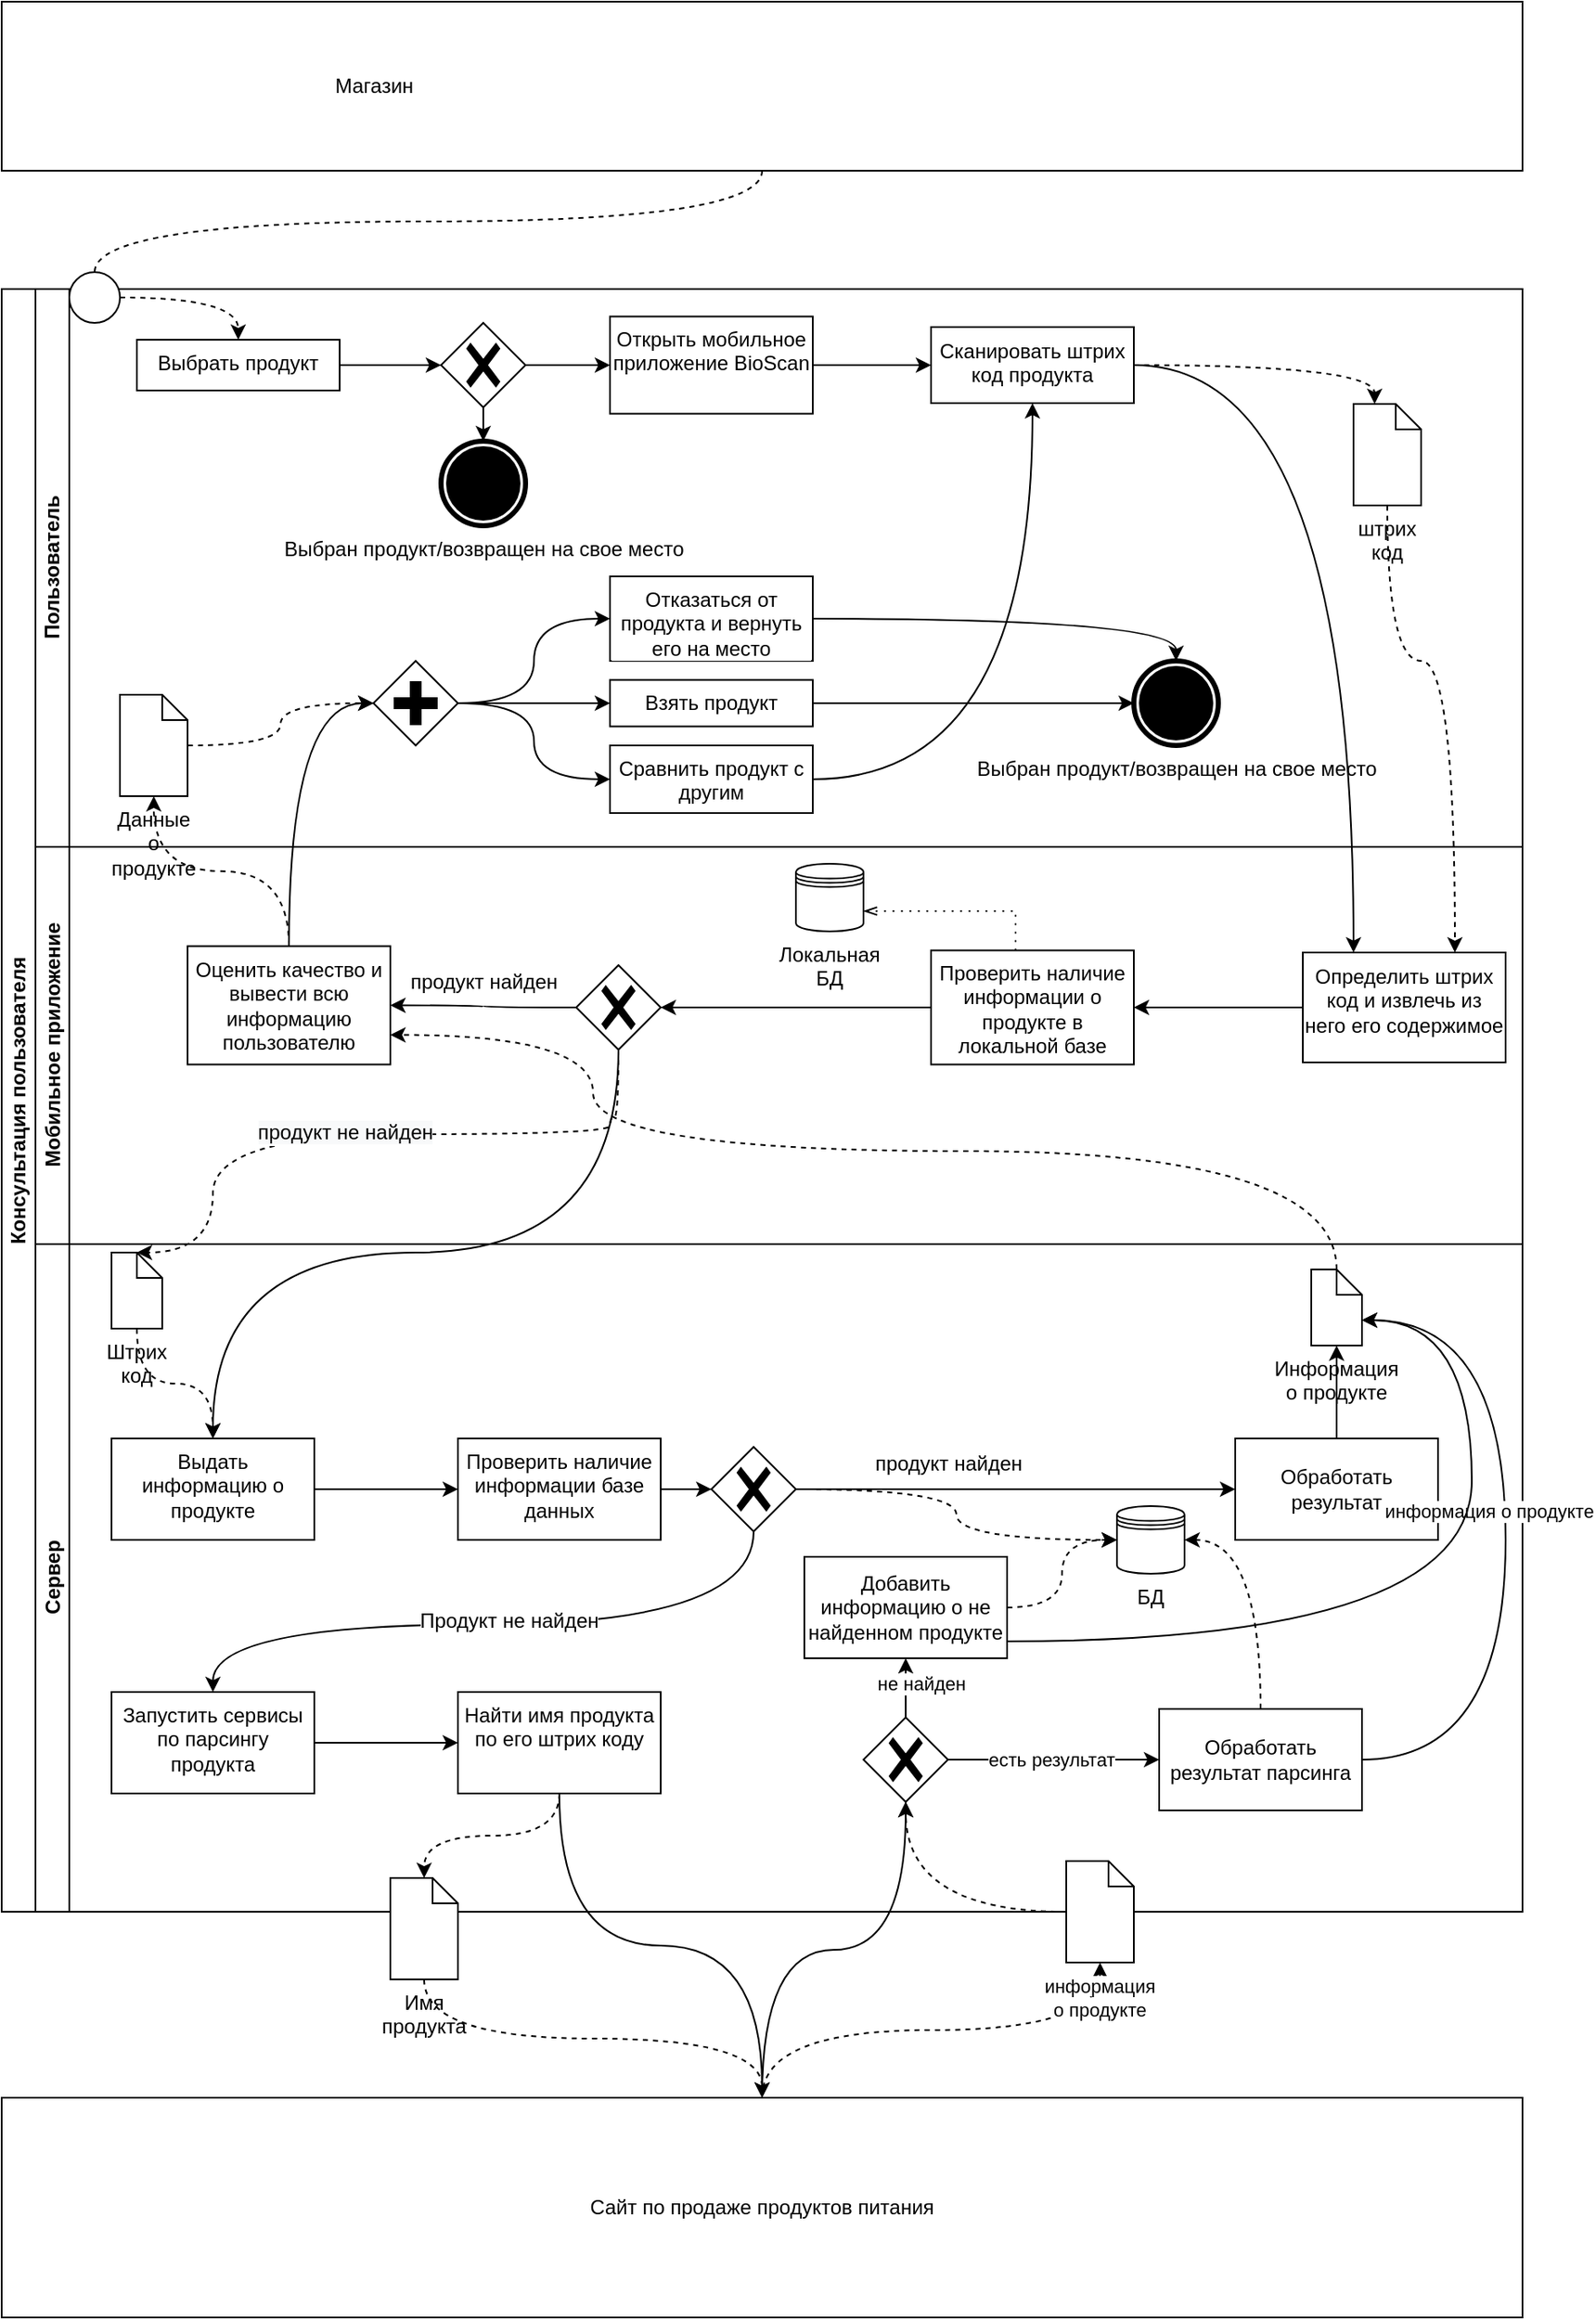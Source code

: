 <mxfile version="21.2.1" type="github" pages="4">
  <diagram name="Page-1" id="52a04d89-c75d-2922-d76d-85b35f80e030">
    <mxGraphModel dx="1434" dy="796" grid="1" gridSize="10" guides="1" tooltips="1" connect="1" arrows="1" fold="1" page="1" pageScale="1" pageWidth="1100" pageHeight="850" background="none" math="0" shadow="0">
      <root>
        <mxCell id="0" />
        <mxCell id="1" parent="0" />
        <mxCell id="SddE6lrEwfq636cqouMn-3" value="Консультация пользователя" style="swimlane;html=1;childLayout=stackLayout;resizeParent=1;resizeParentMax=0;horizontal=0;startSize=20;horizontalStack=0;whiteSpace=wrap;" parent="1" vertex="1">
          <mxGeometry x="60" y="220" width="900" height="960" as="geometry" />
        </mxCell>
        <mxCell id="SddE6lrEwfq636cqouMn-4" value="Пользователь" style="swimlane;html=1;startSize=20;horizontal=0;" parent="SddE6lrEwfq636cqouMn-3" vertex="1">
          <mxGeometry x="20" width="880" height="330" as="geometry" />
        </mxCell>
        <mxCell id="SddE6lrEwfq636cqouMn-22" value="" style="edgeStyle=orthogonalEdgeStyle;curved=1;rounded=0;orthogonalLoop=1;jettySize=auto;html=1;endArrow=classic;endFill=1;entryX=0;entryY=0.5;entryDx=0;entryDy=0;entryPerimeter=0;" parent="SddE6lrEwfq636cqouMn-4" source="SddE6lrEwfq636cqouMn-19" target="SddE6lrEwfq636cqouMn-28" edge="1">
          <mxGeometry relative="1" as="geometry" />
        </mxCell>
        <mxCell id="SddE6lrEwfq636cqouMn-19" value="Выбрать продукт" style="whiteSpace=wrap;html=1;verticalAlign=top;labelBackgroundColor=#ffffff;" parent="SddE6lrEwfq636cqouMn-4" vertex="1">
          <mxGeometry x="60" y="30" width="120" height="30" as="geometry" />
        </mxCell>
        <mxCell id="SddE6lrEwfq636cqouMn-31" value="" style="edgeStyle=orthogonalEdgeStyle;curved=1;rounded=0;orthogonalLoop=1;jettySize=auto;html=1;endArrow=classic;endFill=1;" parent="SddE6lrEwfq636cqouMn-4" source="SddE6lrEwfq636cqouMn-21" target="SddE6lrEwfq636cqouMn-30" edge="1">
          <mxGeometry relative="1" as="geometry" />
        </mxCell>
        <mxCell id="SddE6lrEwfq636cqouMn-21" value="Открыть мобильное приложение BioScan" style="whiteSpace=wrap;html=1;verticalAlign=top;labelBackgroundColor=#ffffff;" parent="SddE6lrEwfq636cqouMn-4" vertex="1">
          <mxGeometry x="340" y="16.25" width="120" height="57.5" as="geometry" />
        </mxCell>
        <mxCell id="SddE6lrEwfq636cqouMn-29" style="edgeStyle=orthogonalEdgeStyle;curved=1;rounded=0;orthogonalLoop=1;jettySize=auto;html=1;endArrow=classic;endFill=1;" parent="SddE6lrEwfq636cqouMn-4" source="SddE6lrEwfq636cqouMn-28" target="SddE6lrEwfq636cqouMn-21" edge="1">
          <mxGeometry relative="1" as="geometry" />
        </mxCell>
        <mxCell id="SddE6lrEwfq636cqouMn-37" style="edgeStyle=orthogonalEdgeStyle;curved=1;rounded=0;orthogonalLoop=1;jettySize=auto;html=1;endArrow=classic;endFill=1;" parent="SddE6lrEwfq636cqouMn-4" source="SddE6lrEwfq636cqouMn-28" target="SddE6lrEwfq636cqouMn-36" edge="1">
          <mxGeometry relative="1" as="geometry" />
        </mxCell>
        <mxCell id="SddE6lrEwfq636cqouMn-28" value="" style="points=[[0.25,0.25,0],[0.5,0,0],[0.75,0.25,0],[1,0.5,0],[0.75,0.75,0],[0.5,1,0],[0.25,0.75,0],[0,0.5,0]];shape=mxgraph.bpmn.gateway2;html=1;verticalLabelPosition=bottom;labelBackgroundColor=#ffffff;verticalAlign=top;align=center;perimeter=rhombusPerimeter;outlineConnect=0;outline=none;symbol=none;gwType=exclusive;" parent="SddE6lrEwfq636cqouMn-4" vertex="1">
          <mxGeometry x="240" y="20" width="50" height="50" as="geometry" />
        </mxCell>
        <mxCell id="gR6okKZ-uYEMgs0YIULR-12" style="edgeStyle=orthogonalEdgeStyle;curved=1;rounded=0;orthogonalLoop=1;jettySize=auto;html=1;entryX=0;entryY=0;entryDx=12.5;entryDy=0;entryPerimeter=0;dashed=1;" parent="SddE6lrEwfq636cqouMn-4" source="SddE6lrEwfq636cqouMn-30" target="gR6okKZ-uYEMgs0YIULR-3" edge="1">
          <mxGeometry relative="1" as="geometry" />
        </mxCell>
        <mxCell id="SddE6lrEwfq636cqouMn-30" value="Сканировать штрих код продукта" style="whiteSpace=wrap;html=1;verticalAlign=top;labelBackgroundColor=#ffffff;" parent="SddE6lrEwfq636cqouMn-4" vertex="1">
          <mxGeometry x="530" y="22.5" width="120" height="45" as="geometry" />
        </mxCell>
        <mxCell id="SddE6lrEwfq636cqouMn-36" value="Выбран продукт/возвращен на свое место" style="points=[[0.145,0.145,0],[0.5,0,0],[0.855,0.145,0],[1,0.5,0],[0.855,0.855,0],[0.5,1,0],[0.145,0.855,0],[0,0.5,0]];shape=mxgraph.bpmn.event;html=1;verticalLabelPosition=bottom;labelBackgroundColor=#ffffff;verticalAlign=top;align=center;perimeter=ellipsePerimeter;outlineConnect=0;aspect=fixed;outline=end;symbol=terminate;" parent="SddE6lrEwfq636cqouMn-4" vertex="1">
          <mxGeometry x="240" y="90" width="50" height="50" as="geometry" />
        </mxCell>
        <mxCell id="SddE6lrEwfq636cqouMn-53" value="" style="edgeStyle=orthogonalEdgeStyle;curved=1;rounded=0;orthogonalLoop=1;jettySize=auto;html=1;endArrow=classic;endFill=1;" parent="SddE6lrEwfq636cqouMn-4" source="SddE6lrEwfq636cqouMn-51" target="SddE6lrEwfq636cqouMn-52" edge="1">
          <mxGeometry relative="1" as="geometry" />
        </mxCell>
        <mxCell id="SddE6lrEwfq636cqouMn-57" style="edgeStyle=orthogonalEdgeStyle;curved=1;rounded=0;orthogonalLoop=1;jettySize=auto;html=1;entryX=0;entryY=0.5;entryDx=0;entryDy=0;endArrow=classic;endFill=1;exitX=1;exitY=0.5;exitDx=0;exitDy=0;exitPerimeter=0;" parent="SddE6lrEwfq636cqouMn-4" source="SddE6lrEwfq636cqouMn-51" target="SddE6lrEwfq636cqouMn-54" edge="1">
          <mxGeometry relative="1" as="geometry" />
        </mxCell>
        <mxCell id="SddE6lrEwfq636cqouMn-62" style="edgeStyle=orthogonalEdgeStyle;curved=1;rounded=0;orthogonalLoop=1;jettySize=auto;html=1;entryX=0;entryY=0.5;entryDx=0;entryDy=0;endArrow=classic;endFill=1;" parent="SddE6lrEwfq636cqouMn-4" source="SddE6lrEwfq636cqouMn-51" target="SddE6lrEwfq636cqouMn-60" edge="1">
          <mxGeometry relative="1" as="geometry" />
        </mxCell>
        <mxCell id="SddE6lrEwfq636cqouMn-51" value="" style="points=[[0.25,0.25,0],[0.5,0,0],[0.75,0.25,0],[1,0.5,0],[0.75,0.75,0],[0.5,1,0],[0.25,0.75,0],[0,0.5,0]];shape=mxgraph.bpmn.gateway2;html=1;verticalLabelPosition=bottom;labelBackgroundColor=#ffffff;verticalAlign=top;align=center;perimeter=rhombusPerimeter;outlineConnect=0;outline=none;symbol=none;gwType=parallel;" parent="SddE6lrEwfq636cqouMn-4" vertex="1">
          <mxGeometry x="200" y="220" width="50" height="50" as="geometry" />
        </mxCell>
        <mxCell id="SddE6lrEwfq636cqouMn-65" style="edgeStyle=orthogonalEdgeStyle;curved=1;rounded=0;orthogonalLoop=1;jettySize=auto;html=1;endArrow=classic;endFill=1;" parent="SddE6lrEwfq636cqouMn-4" source="SddE6lrEwfq636cqouMn-52" target="SddE6lrEwfq636cqouMn-64" edge="1">
          <mxGeometry relative="1" as="geometry" />
        </mxCell>
        <mxCell id="SddE6lrEwfq636cqouMn-52" value="Взять продукт" style="whiteSpace=wrap;html=1;verticalAlign=top;labelBackgroundColor=#ffffff;" parent="SddE6lrEwfq636cqouMn-4" vertex="1">
          <mxGeometry x="340" y="231.25" width="120" height="27.5" as="geometry" />
        </mxCell>
        <mxCell id="SddE6lrEwfq636cqouMn-66" style="edgeStyle=orthogonalEdgeStyle;curved=1;rounded=0;orthogonalLoop=1;jettySize=auto;html=1;endArrow=classic;endFill=1;entryX=0.5;entryY=0;entryDx=0;entryDy=0;entryPerimeter=0;" parent="SddE6lrEwfq636cqouMn-4" source="SddE6lrEwfq636cqouMn-54" target="SddE6lrEwfq636cqouMn-64" edge="1">
          <mxGeometry relative="1" as="geometry" />
        </mxCell>
        <mxCell id="SddE6lrEwfq636cqouMn-54" value="Отказаться от продукта и вернуть его на место" style="whiteSpace=wrap;html=1;verticalAlign=top;labelBackgroundColor=#ffffff;" parent="SddE6lrEwfq636cqouMn-4" vertex="1">
          <mxGeometry x="340" y="170" width="120" height="50" as="geometry" />
        </mxCell>
        <mxCell id="SddE6lrEwfq636cqouMn-63" style="edgeStyle=orthogonalEdgeStyle;curved=1;rounded=0;orthogonalLoop=1;jettySize=auto;html=1;entryX=0.5;entryY=1;entryDx=0;entryDy=0;endArrow=classic;endFill=1;" parent="SddE6lrEwfq636cqouMn-4" source="SddE6lrEwfq636cqouMn-60" target="SddE6lrEwfq636cqouMn-30" edge="1">
          <mxGeometry relative="1" as="geometry" />
        </mxCell>
        <mxCell id="SddE6lrEwfq636cqouMn-60" value="Сравнить продукт с другим" style="whiteSpace=wrap;html=1;verticalAlign=top;labelBackgroundColor=#ffffff;" parent="SddE6lrEwfq636cqouMn-4" vertex="1">
          <mxGeometry x="340" y="270" width="120" height="40" as="geometry" />
        </mxCell>
        <mxCell id="SddE6lrEwfq636cqouMn-64" value="Выбран продукт/возвращен на свое место" style="points=[[0.145,0.145,0],[0.5,0,0],[0.855,0.145,0],[1,0.5,0],[0.855,0.855,0],[0.5,1,0],[0.145,0.855,0],[0,0.5,0]];shape=mxgraph.bpmn.event;html=1;verticalLabelPosition=bottom;labelBackgroundColor=#ffffff;verticalAlign=top;align=center;perimeter=ellipsePerimeter;outlineConnect=0;aspect=fixed;outline=end;symbol=terminate;" parent="SddE6lrEwfq636cqouMn-4" vertex="1">
          <mxGeometry x="650" y="220" width="50" height="50" as="geometry" />
        </mxCell>
        <mxCell id="gR6okKZ-uYEMgs0YIULR-3" value="штрих код&lt;br&gt;" style="shape=mxgraph.bpmn.data;labelPosition=center;verticalLabelPosition=bottom;align=center;verticalAlign=top;whiteSpace=wrap;size=15;html=1;" parent="SddE6lrEwfq636cqouMn-4" vertex="1">
          <mxGeometry x="780" y="68" width="40" height="60" as="geometry" />
        </mxCell>
        <mxCell id="gR6okKZ-uYEMgs0YIULR-22" style="edgeStyle=orthogonalEdgeStyle;curved=1;rounded=0;orthogonalLoop=1;jettySize=auto;html=1;entryX=0;entryY=0.5;entryDx=0;entryDy=0;entryPerimeter=0;dashed=1;" parent="SddE6lrEwfq636cqouMn-4" source="gR6okKZ-uYEMgs0YIULR-20" target="SddE6lrEwfq636cqouMn-51" edge="1">
          <mxGeometry relative="1" as="geometry" />
        </mxCell>
        <mxCell id="gR6okKZ-uYEMgs0YIULR-20" value="Данные о продукте" style="shape=mxgraph.bpmn.data;labelPosition=center;verticalLabelPosition=bottom;align=center;verticalAlign=top;whiteSpace=wrap;size=15;html=1;" parent="SddE6lrEwfq636cqouMn-4" vertex="1">
          <mxGeometry x="50" y="240" width="40" height="60" as="geometry" />
        </mxCell>
        <mxCell id="SddE6lrEwfq636cqouMn-5" value="Мобильное приложение" style="swimlane;html=1;startSize=20;horizontal=0;" parent="SddE6lrEwfq636cqouMn-3" vertex="1">
          <mxGeometry x="20" y="330" width="880" height="235" as="geometry" />
        </mxCell>
        <mxCell id="SddE6lrEwfq636cqouMn-35" value="" style="edgeStyle=orthogonalEdgeStyle;curved=1;rounded=0;orthogonalLoop=1;jettySize=auto;html=1;endArrow=classic;endFill=1;entryX=1;entryY=0.5;entryDx=0;entryDy=0;" parent="SddE6lrEwfq636cqouMn-5" source="SddE6lrEwfq636cqouMn-32" target="SddE6lrEwfq636cqouMn-34" edge="1">
          <mxGeometry relative="1" as="geometry">
            <mxPoint x="710" y="100.083" as="targetPoint" />
          </mxGeometry>
        </mxCell>
        <mxCell id="SddE6lrEwfq636cqouMn-32" value="Определить штрих код и извлечь из него его содержимое" style="whiteSpace=wrap;html=1;verticalAlign=top;labelBackgroundColor=#ffffff;" parent="SddE6lrEwfq636cqouMn-5" vertex="1">
          <mxGeometry x="750" y="62.5" width="120" height="65" as="geometry" />
        </mxCell>
        <mxCell id="SddE6lrEwfq636cqouMn-44" style="edgeStyle=orthogonalEdgeStyle;curved=1;rounded=0;orthogonalLoop=1;jettySize=auto;html=1;endArrow=classic;endFill=1;" parent="SddE6lrEwfq636cqouMn-5" source="SddE6lrEwfq636cqouMn-34" target="SddE6lrEwfq636cqouMn-40" edge="1">
          <mxGeometry relative="1" as="geometry" />
        </mxCell>
        <mxCell id="SddE6lrEwfq636cqouMn-34" value="Проверить наличие информации о продукте в локальной базе" style="whiteSpace=wrap;html=1;verticalAlign=top;labelBackgroundColor=#ffffff;" parent="SddE6lrEwfq636cqouMn-5" vertex="1">
          <mxGeometry x="530" y="61.25" width="120" height="67.5" as="geometry" />
        </mxCell>
        <mxCell id="SddE6lrEwfq636cqouMn-38" value="Локальная БД" style="shape=datastore;whiteSpace=wrap;html=1;labelPosition=center;verticalLabelPosition=bottom;align=center;verticalAlign=top;" parent="SddE6lrEwfq636cqouMn-5" vertex="1">
          <mxGeometry x="450" y="10" width="40" height="40" as="geometry" />
        </mxCell>
        <mxCell id="SddE6lrEwfq636cqouMn-45" style="edgeStyle=orthogonalEdgeStyle;curved=1;rounded=0;orthogonalLoop=1;jettySize=auto;html=1;entryX=1;entryY=0.5;entryDx=0;entryDy=0;endArrow=classic;endFill=1;" parent="SddE6lrEwfq636cqouMn-5" source="SddE6lrEwfq636cqouMn-40" target="SddE6lrEwfq636cqouMn-42" edge="1">
          <mxGeometry relative="1" as="geometry" />
        </mxCell>
        <mxCell id="SddE6lrEwfq636cqouMn-40" value="" style="points=[[0.25,0.25,0],[0.5,0,0],[0.75,0.25,0],[1,0.5,0],[0.75,0.75,0],[0.5,1,0],[0.25,0.75,0],[0,0.5,0]];shape=mxgraph.bpmn.gateway2;html=1;verticalLabelPosition=bottom;labelBackgroundColor=#ffffff;verticalAlign=top;align=center;perimeter=rhombusPerimeter;outlineConnect=0;outline=none;symbol=none;gwType=exclusive;" parent="SddE6lrEwfq636cqouMn-5" vertex="1">
          <mxGeometry x="320" y="70" width="50" height="50" as="geometry" />
        </mxCell>
        <mxCell id="SddE6lrEwfq636cqouMn-42" value="Оценить качество и вывести всю информацию пользователю" style="whiteSpace=wrap;html=1;verticalAlign=top;labelBackgroundColor=#ffffff;" parent="SddE6lrEwfq636cqouMn-5" vertex="1">
          <mxGeometry x="90" y="58.75" width="120" height="70" as="geometry" />
        </mxCell>
        <mxCell id="SddE6lrEwfq636cqouMn-46" value="продукт найден" style="text;html=1;align=center;verticalAlign=middle;resizable=0;points=[];autosize=1;strokeColor=none;fillColor=none;" parent="SddE6lrEwfq636cqouMn-5" vertex="1">
          <mxGeometry x="210" y="65" width="110" height="30" as="geometry" />
        </mxCell>
        <mxCell id="gR6okKZ-uYEMgs0YIULR-6" value="" style="edgeStyle=elbowEdgeStyle;fontSize=12;html=1;endFill=0;startFill=0;endSize=6;startSize=6;dashed=1;dashPattern=1 4;endArrow=openThin;startArrow=none;rounded=0;entryX=1;entryY=0.7;entryDx=0;entryDy=0;" parent="SddE6lrEwfq636cqouMn-5" source="SddE6lrEwfq636cqouMn-34" target="SddE6lrEwfq636cqouMn-38" edge="1">
          <mxGeometry width="160" relative="1" as="geometry">
            <mxPoint x="400" y="40" as="sourcePoint" />
            <mxPoint x="560" y="40" as="targetPoint" />
            <Array as="points">
              <mxPoint x="580" y="60" />
            </Array>
          </mxGeometry>
        </mxCell>
        <mxCell id="SddE6lrEwfq636cqouMn-49" value="" style="edgeStyle=orthogonalEdgeStyle;curved=1;rounded=0;orthogonalLoop=1;jettySize=auto;html=1;endArrow=classic;endFill=1;entryX=0;entryY=0.5;entryDx=0;entryDy=0;entryPerimeter=0;" parent="SddE6lrEwfq636cqouMn-3" source="SddE6lrEwfq636cqouMn-42" target="SddE6lrEwfq636cqouMn-51" edge="1">
          <mxGeometry relative="1" as="geometry">
            <mxPoint x="200" y="290" as="targetPoint" />
          </mxGeometry>
        </mxCell>
        <mxCell id="SddE6lrEwfq636cqouMn-127" style="edgeStyle=orthogonalEdgeStyle;curved=1;rounded=0;orthogonalLoop=1;jettySize=auto;html=1;entryX=1;entryY=0.75;entryDx=0;entryDy=0;endArrow=classic;endFill=1;dashed=1;" parent="SddE6lrEwfq636cqouMn-3" source="SddE6lrEwfq636cqouMn-124" target="SddE6lrEwfq636cqouMn-42" edge="1">
          <mxGeometry relative="1" as="geometry">
            <Array as="points">
              <mxPoint x="350" y="510" />
              <mxPoint x="350" y="441" />
            </Array>
          </mxGeometry>
        </mxCell>
        <mxCell id="SddE6lrEwfq636cqouMn-6" value="Сервер" style="swimlane;html=1;startSize=20;horizontal=0;" parent="SddE6lrEwfq636cqouMn-3" vertex="1">
          <mxGeometry x="20" y="565" width="880" height="395" as="geometry" />
        </mxCell>
        <mxCell id="SddE6lrEwfq636cqouMn-73" value="" style="edgeStyle=orthogonalEdgeStyle;curved=1;rounded=0;orthogonalLoop=1;jettySize=auto;html=1;endArrow=classic;endFill=1;" parent="SddE6lrEwfq636cqouMn-6" source="SddE6lrEwfq636cqouMn-67" target="SddE6lrEwfq636cqouMn-72" edge="1">
          <mxGeometry relative="1" as="geometry" />
        </mxCell>
        <mxCell id="SddE6lrEwfq636cqouMn-67" value="Выдать информацию о продукте" style="whiteSpace=wrap;html=1;verticalAlign=top;labelBackgroundColor=#ffffff;" parent="SddE6lrEwfq636cqouMn-6" vertex="1">
          <mxGeometry x="45" y="115" width="120" height="60" as="geometry" />
        </mxCell>
        <mxCell id="SddE6lrEwfq636cqouMn-117" style="edgeStyle=orthogonalEdgeStyle;curved=1;rounded=0;orthogonalLoop=1;jettySize=auto;html=1;entryX=0;entryY=0.5;entryDx=0;entryDy=0;entryPerimeter=0;endArrow=classic;endFill=1;" parent="SddE6lrEwfq636cqouMn-6" source="SddE6lrEwfq636cqouMn-72" target="SddE6lrEwfq636cqouMn-116" edge="1">
          <mxGeometry relative="1" as="geometry" />
        </mxCell>
        <mxCell id="SddE6lrEwfq636cqouMn-72" value="Проверить наличие информации базе данных" style="whiteSpace=wrap;html=1;verticalAlign=top;labelBackgroundColor=#ffffff;" parent="SddE6lrEwfq636cqouMn-6" vertex="1">
          <mxGeometry x="250" y="115" width="120" height="60" as="geometry" />
        </mxCell>
        <mxCell id="SddE6lrEwfq636cqouMn-119" style="edgeStyle=orthogonalEdgeStyle;curved=1;rounded=0;orthogonalLoop=1;jettySize=auto;html=1;entryX=0;entryY=0.5;entryDx=0;entryDy=0;endArrow=classic;endFill=1;" parent="SddE6lrEwfq636cqouMn-6" source="SddE6lrEwfq636cqouMn-116" target="SddE6lrEwfq636cqouMn-128" edge="1">
          <mxGeometry relative="1" as="geometry" />
        </mxCell>
        <mxCell id="SddE6lrEwfq636cqouMn-178" style="edgeStyle=orthogonalEdgeStyle;curved=1;rounded=0;orthogonalLoop=1;jettySize=auto;html=1;entryX=0.5;entryY=0;entryDx=0;entryDy=0;endArrow=classic;endFill=1;" parent="SddE6lrEwfq636cqouMn-6" source="SddE6lrEwfq636cqouMn-116" target="SddE6lrEwfq636cqouMn-130" edge="1">
          <mxGeometry relative="1" as="geometry">
            <Array as="points">
              <mxPoint x="425" y="225" />
              <mxPoint x="105" y="225" />
            </Array>
          </mxGeometry>
        </mxCell>
        <mxCell id="SddE6lrEwfq636cqouMn-179" value="&lt;span style=&quot;font-size: 12px;&quot;&gt;Продукт не найден&lt;/span&gt;" style="edgeLabel;html=1;align=center;verticalAlign=middle;resizable=0;points=[];" parent="SddE6lrEwfq636cqouMn-178" vertex="1" connectable="0">
          <mxGeometry x="-0.034" y="-2" relative="1" as="geometry">
            <mxPoint as="offset" />
          </mxGeometry>
        </mxCell>
        <mxCell id="gR6okKZ-uYEMgs0YIULR-8" style="edgeStyle=orthogonalEdgeStyle;curved=1;rounded=0;orthogonalLoop=1;jettySize=auto;html=1;entryX=0;entryY=0.5;entryDx=0;entryDy=0;dashed=1;" parent="SddE6lrEwfq636cqouMn-6" source="SddE6lrEwfq636cqouMn-116" target="SddE6lrEwfq636cqouMn-118" edge="1">
          <mxGeometry relative="1" as="geometry" />
        </mxCell>
        <mxCell id="SddE6lrEwfq636cqouMn-116" value="" style="points=[[0.25,0.25,0],[0.5,0,0],[0.75,0.25,0],[1,0.5,0],[0.75,0.75,0],[0.5,1,0],[0.25,0.75,0],[0,0.5,0]];shape=mxgraph.bpmn.gateway2;html=1;verticalLabelPosition=bottom;labelBackgroundColor=#ffffff;verticalAlign=top;align=center;perimeter=rhombusPerimeter;outlineConnect=0;outline=none;symbol=none;gwType=exclusive;" parent="SddE6lrEwfq636cqouMn-6" vertex="1">
          <mxGeometry x="400" y="120" width="50" height="50" as="geometry" />
        </mxCell>
        <mxCell id="SddE6lrEwfq636cqouMn-118" value="БД" style="shape=datastore;whiteSpace=wrap;html=1;labelPosition=center;verticalLabelPosition=bottom;align=center;verticalAlign=top;" parent="SddE6lrEwfq636cqouMn-6" vertex="1">
          <mxGeometry x="640" y="155" width="40" height="40" as="geometry" />
        </mxCell>
        <mxCell id="SddE6lrEwfq636cqouMn-122" value="продукт найден" style="text;html=1;align=center;verticalAlign=middle;resizable=0;points=[];autosize=1;strokeColor=none;fillColor=none;" parent="SddE6lrEwfq636cqouMn-6" vertex="1">
          <mxGeometry x="485" y="115" width="110" height="30" as="geometry" />
        </mxCell>
        <mxCell id="SddE6lrEwfq636cqouMn-128" value="Обработать результат" style="whiteSpace=wrap;html=1;" parent="SddE6lrEwfq636cqouMn-6" vertex="1">
          <mxGeometry x="710" y="115" width="120" height="60" as="geometry" />
        </mxCell>
        <mxCell id="SddE6lrEwfq636cqouMn-124" value="Информация о продукте" style="shape=mxgraph.bpmn.data;labelPosition=center;verticalLabelPosition=bottom;align=center;verticalAlign=top;whiteSpace=wrap;size=15;html=1;" parent="SddE6lrEwfq636cqouMn-6" vertex="1">
          <mxGeometry x="755" y="15" width="30" height="45" as="geometry" />
        </mxCell>
        <mxCell id="SddE6lrEwfq636cqouMn-129" style="edgeStyle=orthogonalEdgeStyle;curved=1;rounded=0;orthogonalLoop=1;jettySize=auto;html=1;entryX=0.5;entryY=1;entryDx=0;entryDy=0;entryPerimeter=0;endArrow=classic;endFill=1;" parent="SddE6lrEwfq636cqouMn-6" source="SddE6lrEwfq636cqouMn-128" target="SddE6lrEwfq636cqouMn-124" edge="1">
          <mxGeometry relative="1" as="geometry" />
        </mxCell>
        <mxCell id="SddE6lrEwfq636cqouMn-134" value="" style="edgeStyle=orthogonalEdgeStyle;curved=1;rounded=0;orthogonalLoop=1;jettySize=auto;html=1;endArrow=classic;endFill=1;" parent="SddE6lrEwfq636cqouMn-6" source="SddE6lrEwfq636cqouMn-130" target="SddE6lrEwfq636cqouMn-133" edge="1">
          <mxGeometry relative="1" as="geometry" />
        </mxCell>
        <mxCell id="SddE6lrEwfq636cqouMn-130" value="Запустить сервисы по парсингу продукта" style="whiteSpace=wrap;html=1;verticalAlign=top;labelBackgroundColor=#ffffff;" parent="SddE6lrEwfq636cqouMn-6" vertex="1">
          <mxGeometry x="45" y="265" width="120" height="60" as="geometry" />
        </mxCell>
        <mxCell id="SddE6lrEwfq636cqouMn-133" value="Найти имя продукта по его штрих коду" style="whiteSpace=wrap;html=1;verticalAlign=top;labelBackgroundColor=#ffffff;" parent="SddE6lrEwfq636cqouMn-6" vertex="1">
          <mxGeometry x="250" y="265" width="120" height="60" as="geometry" />
        </mxCell>
        <mxCell id="SddE6lrEwfq636cqouMn-166" style="edgeStyle=orthogonalEdgeStyle;curved=1;rounded=0;orthogonalLoop=1;jettySize=auto;html=1;endArrow=classic;endFill=1;entryX=0;entryY=0;entryDx=30;entryDy=30;entryPerimeter=0;exitX=1;exitY=0.5;exitDx=0;exitDy=0;" parent="SddE6lrEwfq636cqouMn-6" source="SddE6lrEwfq636cqouMn-165" target="SddE6lrEwfq636cqouMn-124" edge="1">
          <mxGeometry relative="1" as="geometry">
            <mxPoint x="820" y="255" as="targetPoint" />
            <Array as="points">
              <mxPoint x="870" y="305" />
              <mxPoint x="870" y="45" />
            </Array>
          </mxGeometry>
        </mxCell>
        <mxCell id="gR6okKZ-uYEMgs0YIULR-10" value="информация о продукте" style="edgeLabel;html=1;align=center;verticalAlign=middle;resizable=0;points=[];" parent="SddE6lrEwfq636cqouMn-166" vertex="1" connectable="0">
          <mxGeometry x="0.082" y="10" relative="1" as="geometry">
            <mxPoint as="offset" />
          </mxGeometry>
        </mxCell>
        <mxCell id="gR6okKZ-uYEMgs0YIULR-11" style="edgeStyle=orthogonalEdgeStyle;curved=1;rounded=0;orthogonalLoop=1;jettySize=auto;html=1;entryX=1;entryY=0.5;entryDx=0;entryDy=0;dashed=1;" parent="SddE6lrEwfq636cqouMn-6" source="SddE6lrEwfq636cqouMn-165" target="SddE6lrEwfq636cqouMn-118" edge="1">
          <mxGeometry relative="1" as="geometry" />
        </mxCell>
        <mxCell id="SddE6lrEwfq636cqouMn-165" value="Обработать результат парсинга" style="whiteSpace=wrap;html=1;" parent="SddE6lrEwfq636cqouMn-6" vertex="1">
          <mxGeometry x="665" y="275" width="120" height="60" as="geometry" />
        </mxCell>
        <mxCell id="SddE6lrEwfq636cqouMn-171" style="edgeStyle=orthogonalEdgeStyle;curved=1;rounded=0;orthogonalLoop=1;jettySize=auto;html=1;entryX=0;entryY=0.5;entryDx=0;entryDy=0;endArrow=classic;endFill=1;" parent="SddE6lrEwfq636cqouMn-6" source="SddE6lrEwfq636cqouMn-170" target="SddE6lrEwfq636cqouMn-165" edge="1">
          <mxGeometry relative="1" as="geometry" />
        </mxCell>
        <mxCell id="SddE6lrEwfq636cqouMn-172" value="есть результат" style="edgeLabel;html=1;align=center;verticalAlign=middle;resizable=0;points=[];" parent="SddE6lrEwfq636cqouMn-171" vertex="1" connectable="0">
          <mxGeometry x="0.259" y="-1" relative="1" as="geometry">
            <mxPoint x="-18" y="-1" as="offset" />
          </mxGeometry>
        </mxCell>
        <mxCell id="SddE6lrEwfq636cqouMn-170" value="" style="points=[[0.25,0.25,0],[0.5,0,0],[0.75,0.25,0],[1,0.5,0],[0.75,0.75,0],[0.5,1,0],[0.25,0.75,0],[0,0.5,0]];shape=mxgraph.bpmn.gateway2;html=1;verticalLabelPosition=bottom;labelBackgroundColor=#ffffff;verticalAlign=top;align=center;perimeter=rhombusPerimeter;outlineConnect=0;outline=none;symbol=none;gwType=exclusive;" parent="SddE6lrEwfq636cqouMn-6" vertex="1">
          <mxGeometry x="490" y="280" width="50" height="50" as="geometry" />
        </mxCell>
        <mxCell id="SddE6lrEwfq636cqouMn-177" style="edgeStyle=orthogonalEdgeStyle;curved=1;rounded=0;orthogonalLoop=1;jettySize=auto;html=1;entryX=0;entryY=0;entryDx=30;entryDy=30;endArrow=classic;endFill=1;entryPerimeter=0;" parent="SddE6lrEwfq636cqouMn-6" source="SddE6lrEwfq636cqouMn-176" target="SddE6lrEwfq636cqouMn-124" edge="1">
          <mxGeometry relative="1" as="geometry">
            <Array as="points">
              <mxPoint x="850" y="235" />
              <mxPoint x="850" y="45" />
            </Array>
          </mxGeometry>
        </mxCell>
        <mxCell id="gR6okKZ-uYEMgs0YIULR-9" style="edgeStyle=orthogonalEdgeStyle;curved=1;rounded=0;orthogonalLoop=1;jettySize=auto;html=1;entryX=0;entryY=0.5;entryDx=0;entryDy=0;dashed=1;" parent="SddE6lrEwfq636cqouMn-6" source="SddE6lrEwfq636cqouMn-176" target="SddE6lrEwfq636cqouMn-118" edge="1">
          <mxGeometry relative="1" as="geometry" />
        </mxCell>
        <mxCell id="SddE6lrEwfq636cqouMn-176" value="Добавить информацию о не найденном продукте" style="whiteSpace=wrap;html=1;" parent="SddE6lrEwfq636cqouMn-6" vertex="1">
          <mxGeometry x="455" y="185" width="120" height="60" as="geometry" />
        </mxCell>
        <mxCell id="SddE6lrEwfq636cqouMn-174" style="edgeStyle=orthogonalEdgeStyle;curved=1;rounded=0;orthogonalLoop=1;jettySize=auto;html=1;entryX=0.5;entryY=1;entryDx=0;entryDy=0;endArrow=classic;endFill=1;exitX=0.5;exitY=0;exitDx=0;exitDy=0;exitPerimeter=0;" parent="SddE6lrEwfq636cqouMn-6" source="SddE6lrEwfq636cqouMn-170" target="SddE6lrEwfq636cqouMn-176" edge="1">
          <mxGeometry relative="1" as="geometry" />
        </mxCell>
        <mxCell id="SddE6lrEwfq636cqouMn-175" value="не найден" style="edgeLabel;html=1;align=center;verticalAlign=middle;resizable=0;points=[];" parent="SddE6lrEwfq636cqouMn-174" vertex="1" connectable="0">
          <mxGeometry x="0.144" y="-9" relative="1" as="geometry">
            <mxPoint as="offset" />
          </mxGeometry>
        </mxCell>
        <mxCell id="SddE6lrEwfq636cqouMn-69" value="Штрих код" style="shape=mxgraph.bpmn.data;labelPosition=center;verticalLabelPosition=bottom;align=center;verticalAlign=top;whiteSpace=wrap;size=15;html=1;" parent="SddE6lrEwfq636cqouMn-6" vertex="1">
          <mxGeometry x="45" y="5" width="30" height="45" as="geometry" />
        </mxCell>
        <mxCell id="SddE6lrEwfq636cqouMn-71" style="edgeStyle=orthogonalEdgeStyle;curved=1;rounded=0;orthogonalLoop=1;jettySize=auto;html=1;exitX=0.5;exitY=1;exitDx=0;exitDy=0;exitPerimeter=0;entryX=0.5;entryY=0;entryDx=0;entryDy=0;endArrow=classic;endFill=1;dashed=1;" parent="SddE6lrEwfq636cqouMn-6" source="SddE6lrEwfq636cqouMn-69" target="SddE6lrEwfq636cqouMn-67" edge="1">
          <mxGeometry relative="1" as="geometry" />
        </mxCell>
        <mxCell id="gR6okKZ-uYEMgs0YIULR-4" value="" style="edgeStyle=orthogonalEdgeStyle;curved=1;rounded=0;orthogonalLoop=1;jettySize=auto;html=1;endArrow=classic;endFill=1;dashed=1;" parent="SddE6lrEwfq636cqouMn-3" source="gR6okKZ-uYEMgs0YIULR-3" target="SddE6lrEwfq636cqouMn-32" edge="1">
          <mxGeometry relative="1" as="geometry">
            <mxPoint x="760" y="290" as="sourcePoint" />
            <mxPoint x="890" y="328" as="targetPoint" />
            <Array as="points">
              <mxPoint x="820" y="220" />
              <mxPoint x="860" y="220" />
            </Array>
          </mxGeometry>
        </mxCell>
        <mxCell id="gR6okKZ-uYEMgs0YIULR-5" value="" style="endArrow=classic;html=1;rounded=0;edgeStyle=orthogonalEdgeStyle;curved=1;" parent="SddE6lrEwfq636cqouMn-3" source="SddE6lrEwfq636cqouMn-30" target="SddE6lrEwfq636cqouMn-32" edge="1">
          <mxGeometry width="50" height="50" relative="1" as="geometry">
            <mxPoint x="470" y="400" as="sourcePoint" />
            <mxPoint x="520" y="350" as="targetPoint" />
            <Array as="points">
              <mxPoint x="800" y="45" />
            </Array>
          </mxGeometry>
        </mxCell>
        <mxCell id="gR6okKZ-uYEMgs0YIULR-19" style="edgeStyle=orthogonalEdgeStyle;curved=1;rounded=0;orthogonalLoop=1;jettySize=auto;html=1;entryX=0.5;entryY=0;entryDx=0;entryDy=0;" parent="SddE6lrEwfq636cqouMn-3" source="SddE6lrEwfq636cqouMn-40" target="SddE6lrEwfq636cqouMn-67" edge="1">
          <mxGeometry relative="1" as="geometry">
            <Array as="points">
              <mxPoint x="365" y="570" />
              <mxPoint x="125" y="570" />
            </Array>
          </mxGeometry>
        </mxCell>
        <mxCell id="SddE6lrEwfq636cqouMn-70" style="edgeStyle=orthogonalEdgeStyle;curved=1;rounded=0;orthogonalLoop=1;jettySize=auto;html=1;entryX=0;entryY=0;entryDx=15;entryDy=0;entryPerimeter=0;endArrow=classic;endFill=1;exitX=0.5;exitY=1;exitDx=0;exitDy=0;exitPerimeter=0;dashed=1;" parent="SddE6lrEwfq636cqouMn-3" source="SddE6lrEwfq636cqouMn-40" target="SddE6lrEwfq636cqouMn-69" edge="1">
          <mxGeometry relative="1" as="geometry">
            <Array as="points">
              <mxPoint x="365" y="490" />
              <mxPoint x="360" y="490" />
              <mxPoint x="360" y="500" />
              <mxPoint x="125" y="500" />
            </Array>
          </mxGeometry>
        </mxCell>
        <mxCell id="SddE6lrEwfq636cqouMn-136" value="&lt;span style=&quot;font-size: 12px; background-color: rgb(248, 249, 250);&quot;&gt;продукт не найден&lt;/span&gt;" style="edgeLabel;html=1;align=center;verticalAlign=middle;resizable=0;points=[];" parent="SddE6lrEwfq636cqouMn-70" vertex="1" connectable="0">
          <mxGeometry x="0.048" y="-1" relative="1" as="geometry">
            <mxPoint as="offset" />
          </mxGeometry>
        </mxCell>
        <mxCell id="gR6okKZ-uYEMgs0YIULR-23" style="edgeStyle=orthogonalEdgeStyle;curved=1;rounded=0;orthogonalLoop=1;jettySize=auto;html=1;dashed=1;" parent="SddE6lrEwfq636cqouMn-3" source="SddE6lrEwfq636cqouMn-42" target="gR6okKZ-uYEMgs0YIULR-20" edge="1">
          <mxGeometry relative="1" as="geometry" />
        </mxCell>
        <mxCell id="SddE6lrEwfq636cqouMn-14" style="edgeStyle=orthogonalEdgeStyle;rounded=0;orthogonalLoop=1;jettySize=auto;html=1;entryX=0.5;entryY=0;entryDx=0;entryDy=0;entryPerimeter=0;dashed=1;exitX=0.5;exitY=1;exitDx=0;exitDy=0;curved=1;endArrow=none;endFill=0;" parent="1" source="SddE6lrEwfq636cqouMn-7" target="SddE6lrEwfq636cqouMn-13" edge="1">
          <mxGeometry relative="1" as="geometry" />
        </mxCell>
        <mxCell id="SddE6lrEwfq636cqouMn-7" value="" style="swimlane;html=1;startSize=20;fontStyle=0;collapsible=0;horizontal=1;swimlaneLine=0;fillColor=none;whiteSpace=wrap;" parent="1" vertex="1">
          <mxGeometry x="60" y="50" width="900" height="100" as="geometry" />
        </mxCell>
        <mxCell id="SddE6lrEwfq636cqouMn-8" value="Магазин" style="text;html=1;align=center;verticalAlign=middle;resizable=0;points=[];autosize=1;strokeColor=none;fillColor=none;" parent="1" vertex="1">
          <mxGeometry x="245" y="85" width="70" height="30" as="geometry" />
        </mxCell>
        <mxCell id="SddE6lrEwfq636cqouMn-20" value="" style="edgeStyle=orthogonalEdgeStyle;curved=1;rounded=0;orthogonalLoop=1;jettySize=auto;html=1;dashed=1;" parent="1" source="SddE6lrEwfq636cqouMn-13" target="SddE6lrEwfq636cqouMn-19" edge="1">
          <mxGeometry relative="1" as="geometry" />
        </mxCell>
        <mxCell id="SddE6lrEwfq636cqouMn-13" value="" style="points=[[0.145,0.145,0],[0.5,0,0],[0.855,0.145,0],[1,0.5,0],[0.855,0.855,0],[0.5,1,0],[0.145,0.855,0],[0,0.5,0]];shape=mxgraph.bpmn.event;html=1;verticalLabelPosition=bottom;labelBackgroundColor=#ffffff;verticalAlign=top;align=center;perimeter=ellipsePerimeter;outlineConnect=0;aspect=fixed;outline=standard;symbol=general;" parent="1" vertex="1">
          <mxGeometry x="100" y="210" width="30" height="30" as="geometry" />
        </mxCell>
        <mxCell id="gR6okKZ-uYEMgs0YIULR-16" style="edgeStyle=orthogonalEdgeStyle;curved=1;rounded=0;orthogonalLoop=1;jettySize=auto;html=1;entryX=0.5;entryY=1;entryDx=0;entryDy=0;entryPerimeter=0;dashed=1;" parent="1" source="SddE6lrEwfq636cqouMn-156" target="gR6okKZ-uYEMgs0YIULR-14" edge="1">
          <mxGeometry relative="1" as="geometry" />
        </mxCell>
        <mxCell id="gR6okKZ-uYEMgs0YIULR-18" style="edgeStyle=orthogonalEdgeStyle;curved=1;rounded=0;orthogonalLoop=1;jettySize=auto;html=1;entryX=0.5;entryY=1;entryDx=0;entryDy=0;entryPerimeter=0;" parent="1" source="SddE6lrEwfq636cqouMn-156" target="SddE6lrEwfq636cqouMn-170" edge="1">
          <mxGeometry relative="1" as="geometry" />
        </mxCell>
        <mxCell id="SddE6lrEwfq636cqouMn-156" value="Сайт по продаже продуктов питания" style="whiteSpace=wrap;html=1;" parent="1" vertex="1">
          <mxGeometry x="60" y="1290" width="900" height="130" as="geometry" />
        </mxCell>
        <mxCell id="SddE6lrEwfq636cqouMn-161" style="edgeStyle=orthogonalEdgeStyle;curved=1;rounded=0;orthogonalLoop=1;jettySize=auto;html=1;entryX=0.5;entryY=0;entryDx=0;entryDy=0;endArrow=classic;endFill=1;dashed=1;" parent="1" source="SddE6lrEwfq636cqouMn-159" target="SddE6lrEwfq636cqouMn-156" edge="1">
          <mxGeometry relative="1" as="geometry" />
        </mxCell>
        <mxCell id="SddE6lrEwfq636cqouMn-160" style="edgeStyle=orthogonalEdgeStyle;curved=1;rounded=0;orthogonalLoop=1;jettySize=auto;html=1;entryX=0.5;entryY=0;entryDx=0;entryDy=0;endArrow=classic;endFill=1;" parent="1" source="SddE6lrEwfq636cqouMn-133" target="SddE6lrEwfq636cqouMn-156" edge="1">
          <mxGeometry relative="1" as="geometry" />
        </mxCell>
        <mxCell id="SddE6lrEwfq636cqouMn-159" value="Имя продукта" style="shape=mxgraph.bpmn.data;labelPosition=center;verticalLabelPosition=bottom;align=center;verticalAlign=top;whiteSpace=wrap;size=15;html=1;" parent="1" vertex="1">
          <mxGeometry x="290" y="1160" width="40" height="60" as="geometry" />
        </mxCell>
        <mxCell id="gR6okKZ-uYEMgs0YIULR-13" style="edgeStyle=orthogonalEdgeStyle;curved=1;rounded=0;orthogonalLoop=1;jettySize=auto;html=1;entryX=0.5;entryY=0;entryDx=0;entryDy=0;entryPerimeter=0;dashed=1;" parent="1" source="SddE6lrEwfq636cqouMn-133" target="SddE6lrEwfq636cqouMn-159" edge="1">
          <mxGeometry relative="1" as="geometry" />
        </mxCell>
        <mxCell id="gR6okKZ-uYEMgs0YIULR-17" style="edgeStyle=orthogonalEdgeStyle;curved=1;rounded=0;orthogonalLoop=1;jettySize=auto;html=1;entryX=0.5;entryY=1;entryDx=0;entryDy=0;entryPerimeter=0;dashed=1;" parent="1" source="gR6okKZ-uYEMgs0YIULR-14" target="SddE6lrEwfq636cqouMn-170" edge="1">
          <mxGeometry relative="1" as="geometry" />
        </mxCell>
        <mxCell id="gR6okKZ-uYEMgs0YIULR-14" value="&lt;span style=&quot;font-size: 11px; background-color: rgb(255, 255, 255);&quot;&gt;информация о продукте&lt;/span&gt;" style="shape=mxgraph.bpmn.data;labelPosition=center;verticalLabelPosition=bottom;align=center;verticalAlign=top;whiteSpace=wrap;size=15;html=1;" parent="1" vertex="1">
          <mxGeometry x="690" y="1150" width="40" height="60" as="geometry" />
        </mxCell>
      </root>
    </mxGraphModel>
  </diagram>
  <diagram name="Копия Page-1" id="Lkzgh7LZ5i5q-xPHA-CF">
    <mxGraphModel dx="1687" dy="936" grid="0" gridSize="10" guides="1" tooltips="1" connect="1" arrows="1" fold="1" page="1" pageScale="1" pageWidth="1100" pageHeight="850" background="none" math="0" shadow="0">
      <root>
        <mxCell id="dfC_s-voLBtrb6T5mvuF-0" />
        <mxCell id="dfC_s-voLBtrb6T5mvuF-1" parent="dfC_s-voLBtrb6T5mvuF-0" />
        <mxCell id="dfC_s-voLBtrb6T5mvuF-2" value="Консультация пользователя" style="swimlane;html=1;childLayout=stackLayout;resizeParent=1;resizeParentMax=0;horizontal=0;startSize=20;horizontalStack=0;whiteSpace=wrap;" parent="dfC_s-voLBtrb6T5mvuF-1" vertex="1">
          <mxGeometry x="60" y="220" width="900" height="960" as="geometry" />
        </mxCell>
        <mxCell id="dfC_s-voLBtrb6T5mvuF-3" value="Пользователь" style="swimlane;html=1;startSize=20;horizontal=0;" parent="dfC_s-voLBtrb6T5mvuF-2" vertex="1">
          <mxGeometry x="20" width="880" height="330" as="geometry" />
        </mxCell>
        <mxCell id="dfC_s-voLBtrb6T5mvuF-4" value="" style="edgeStyle=orthogonalEdgeStyle;curved=1;rounded=0;orthogonalLoop=1;jettySize=auto;html=1;endArrow=classic;endFill=1;entryX=0;entryY=0.5;entryDx=0;entryDy=0;entryPerimeter=0;" parent="dfC_s-voLBtrb6T5mvuF-3" source="dfC_s-voLBtrb6T5mvuF-5" target="dfC_s-voLBtrb6T5mvuF-10" edge="1">
          <mxGeometry relative="1" as="geometry" />
        </mxCell>
        <mxCell id="dfC_s-voLBtrb6T5mvuF-5" value="Выбрать продукт" style="whiteSpace=wrap;html=1;verticalAlign=top;labelBackgroundColor=#ffffff;" parent="dfC_s-voLBtrb6T5mvuF-3" vertex="1">
          <mxGeometry x="60" y="44" width="120" height="30" as="geometry" />
        </mxCell>
        <mxCell id="dfC_s-voLBtrb6T5mvuF-6" value="" style="edgeStyle=orthogonalEdgeStyle;curved=1;rounded=0;orthogonalLoop=1;jettySize=auto;html=1;endArrow=classic;endFill=1;" parent="dfC_s-voLBtrb6T5mvuF-3" source="dfC_s-voLBtrb6T5mvuF-7" target="dfC_s-voLBtrb6T5mvuF-12" edge="1">
          <mxGeometry relative="1" as="geometry" />
        </mxCell>
        <mxCell id="dfC_s-voLBtrb6T5mvuF-7" value="Открыть мобильное приложение BioScan" style="whiteSpace=wrap;html=1;verticalAlign=top;labelBackgroundColor=#ffffff;" parent="dfC_s-voLBtrb6T5mvuF-3" vertex="1">
          <mxGeometry x="340" y="30.25" width="120" height="57.5" as="geometry" />
        </mxCell>
        <mxCell id="dfC_s-voLBtrb6T5mvuF-8" style="edgeStyle=orthogonalEdgeStyle;curved=1;rounded=0;orthogonalLoop=1;jettySize=auto;html=1;endArrow=classic;endFill=1;" parent="dfC_s-voLBtrb6T5mvuF-3" source="dfC_s-voLBtrb6T5mvuF-10" target="dfC_s-voLBtrb6T5mvuF-7" edge="1">
          <mxGeometry relative="1" as="geometry" />
        </mxCell>
        <mxCell id="dfC_s-voLBtrb6T5mvuF-9" style="edgeStyle=orthogonalEdgeStyle;curved=1;rounded=0;orthogonalLoop=1;jettySize=auto;html=1;endArrow=classic;endFill=1;" parent="dfC_s-voLBtrb6T5mvuF-3" source="dfC_s-voLBtrb6T5mvuF-10" target="dfC_s-voLBtrb6T5mvuF-13" edge="1">
          <mxGeometry relative="1" as="geometry" />
        </mxCell>
        <mxCell id="dfC_s-voLBtrb6T5mvuF-10" value="" style="points=[[0.25,0.25,0],[0.5,0,0],[0.75,0.25,0],[1,0.5,0],[0.75,0.75,0],[0.5,1,0],[0.25,0.75,0],[0,0.5,0]];shape=mxgraph.bpmn.gateway2;html=1;verticalLabelPosition=bottom;labelBackgroundColor=#ffffff;verticalAlign=top;align=center;perimeter=rhombusPerimeter;outlineConnect=0;outline=none;symbol=none;gwType=exclusive;" parent="dfC_s-voLBtrb6T5mvuF-3" vertex="1">
          <mxGeometry x="240" y="34" width="50" height="50" as="geometry" />
        </mxCell>
        <mxCell id="dfC_s-voLBtrb6T5mvuF-12" value="Сканировать штрих код продукта" style="whiteSpace=wrap;html=1;verticalAlign=top;labelBackgroundColor=#ffffff;" parent="dfC_s-voLBtrb6T5mvuF-3" vertex="1">
          <mxGeometry x="530" y="37" width="120" height="45" as="geometry" />
        </mxCell>
        <mxCell id="dfC_s-voLBtrb6T5mvuF-13" value="Выбран продукт/&lt;br&gt;возвращен &lt;br&gt;на свое место" style="points=[[0.145,0.145,0],[0.5,0,0],[0.855,0.145,0],[1,0.5,0],[0.855,0.855,0],[0.5,1,0],[0.145,0.855,0],[0,0.5,0]];shape=mxgraph.bpmn.event;html=1;verticalLabelPosition=bottom;labelBackgroundColor=#ffffff;verticalAlign=top;align=center;perimeter=ellipsePerimeter;outlineConnect=0;aspect=fixed;outline=end;symbol=terminate;" parent="dfC_s-voLBtrb6T5mvuF-3" vertex="1">
          <mxGeometry x="240" y="101" width="50" height="50" as="geometry" />
        </mxCell>
        <mxCell id="dfC_s-voLBtrb6T5mvuF-14" value="" style="edgeStyle=orthogonalEdgeStyle;curved=1;rounded=0;orthogonalLoop=1;jettySize=auto;html=1;endArrow=classic;endFill=1;" parent="dfC_s-voLBtrb6T5mvuF-3" source="dfC_s-voLBtrb6T5mvuF-17" target="dfC_s-voLBtrb6T5mvuF-19" edge="1">
          <mxGeometry relative="1" as="geometry" />
        </mxCell>
        <mxCell id="dfC_s-voLBtrb6T5mvuF-15" style="edgeStyle=orthogonalEdgeStyle;curved=1;rounded=0;orthogonalLoop=1;jettySize=auto;html=1;entryX=0;entryY=0.5;entryDx=0;entryDy=0;endArrow=classic;endFill=1;exitX=1;exitY=0.5;exitDx=0;exitDy=0;exitPerimeter=0;" parent="dfC_s-voLBtrb6T5mvuF-3" source="dfC_s-voLBtrb6T5mvuF-17" target="dfC_s-voLBtrb6T5mvuF-21" edge="1">
          <mxGeometry relative="1" as="geometry" />
        </mxCell>
        <mxCell id="dfC_s-voLBtrb6T5mvuF-16" style="edgeStyle=orthogonalEdgeStyle;curved=1;rounded=0;orthogonalLoop=1;jettySize=auto;html=1;entryX=0;entryY=0.5;entryDx=0;entryDy=0;endArrow=classic;endFill=1;" parent="dfC_s-voLBtrb6T5mvuF-3" source="dfC_s-voLBtrb6T5mvuF-17" target="dfC_s-voLBtrb6T5mvuF-23" edge="1">
          <mxGeometry relative="1" as="geometry" />
        </mxCell>
        <mxCell id="dfC_s-voLBtrb6T5mvuF-17" value="" style="points=[[0.25,0.25,0],[0.5,0,0],[0.75,0.25,0],[1,0.5,0],[0.75,0.75,0],[0.5,1,0],[0.25,0.75,0],[0,0.5,0]];shape=mxgraph.bpmn.gateway2;html=1;verticalLabelPosition=bottom;labelBackgroundColor=#ffffff;verticalAlign=top;align=center;perimeter=rhombusPerimeter;outlineConnect=0;outline=none;symbol=none;gwType=parallel;" parent="dfC_s-voLBtrb6T5mvuF-3" vertex="1">
          <mxGeometry x="200" y="220" width="50" height="50" as="geometry" />
        </mxCell>
        <mxCell id="dfC_s-voLBtrb6T5mvuF-18" style="edgeStyle=orthogonalEdgeStyle;curved=1;rounded=0;orthogonalLoop=1;jettySize=auto;html=1;endArrow=classic;endFill=1;" parent="dfC_s-voLBtrb6T5mvuF-3" source="dfC_s-voLBtrb6T5mvuF-19" target="dfC_s-voLBtrb6T5mvuF-24" edge="1">
          <mxGeometry relative="1" as="geometry" />
        </mxCell>
        <mxCell id="dfC_s-voLBtrb6T5mvuF-19" value="Взять продукт" style="whiteSpace=wrap;html=1;verticalAlign=top;labelBackgroundColor=#ffffff;" parent="dfC_s-voLBtrb6T5mvuF-3" vertex="1">
          <mxGeometry x="340" y="231.25" width="120" height="27.5" as="geometry" />
        </mxCell>
        <mxCell id="dfC_s-voLBtrb6T5mvuF-20" style="edgeStyle=orthogonalEdgeStyle;curved=1;rounded=0;orthogonalLoop=1;jettySize=auto;html=1;endArrow=classic;endFill=1;entryX=0.5;entryY=0;entryDx=0;entryDy=0;entryPerimeter=0;" parent="dfC_s-voLBtrb6T5mvuF-3" source="dfC_s-voLBtrb6T5mvuF-21" target="dfC_s-voLBtrb6T5mvuF-24" edge="1">
          <mxGeometry relative="1" as="geometry" />
        </mxCell>
        <mxCell id="dfC_s-voLBtrb6T5mvuF-21" value="Отказаться от продукта и вернуть его на место" style="whiteSpace=wrap;html=1;verticalAlign=top;labelBackgroundColor=#ffffff;" parent="dfC_s-voLBtrb6T5mvuF-3" vertex="1">
          <mxGeometry x="340" y="170" width="120" height="50" as="geometry" />
        </mxCell>
        <mxCell id="dfC_s-voLBtrb6T5mvuF-22" style="edgeStyle=orthogonalEdgeStyle;curved=1;rounded=0;orthogonalLoop=1;jettySize=auto;html=1;entryX=0.5;entryY=1;entryDx=0;entryDy=0;endArrow=classic;endFill=1;" parent="dfC_s-voLBtrb6T5mvuF-3" source="dfC_s-voLBtrb6T5mvuF-23" target="dfC_s-voLBtrb6T5mvuF-12" edge="1">
          <mxGeometry relative="1" as="geometry" />
        </mxCell>
        <mxCell id="dfC_s-voLBtrb6T5mvuF-23" value="Сравнить продукт с другим" style="whiteSpace=wrap;html=1;verticalAlign=top;labelBackgroundColor=#ffffff;" parent="dfC_s-voLBtrb6T5mvuF-3" vertex="1">
          <mxGeometry x="340" y="270" width="120" height="40" as="geometry" />
        </mxCell>
        <mxCell id="dfC_s-voLBtrb6T5mvuF-24" value="Выбран продукт/возвращен &lt;br&gt;на свое место" style="points=[[0.145,0.145,0],[0.5,0,0],[0.855,0.145,0],[1,0.5,0],[0.855,0.855,0],[0.5,1,0],[0.145,0.855,0],[0,0.5,0]];shape=mxgraph.bpmn.event;html=1;verticalLabelPosition=bottom;labelBackgroundColor=#ffffff;verticalAlign=top;align=center;perimeter=ellipsePerimeter;outlineConnect=0;aspect=fixed;outline=end;symbol=terminate;" parent="dfC_s-voLBtrb6T5mvuF-3" vertex="1">
          <mxGeometry x="650" y="220" width="50" height="50" as="geometry" />
        </mxCell>
        <mxCell id="dfC_s-voLBtrb6T5mvuF-28" value="Мобильное приложение" style="swimlane;html=1;startSize=20;horizontal=0;" parent="dfC_s-voLBtrb6T5mvuF-2" vertex="1">
          <mxGeometry x="20" y="330" width="880" height="235" as="geometry" />
        </mxCell>
        <mxCell id="dfC_s-voLBtrb6T5mvuF-29" value="" style="edgeStyle=orthogonalEdgeStyle;curved=1;rounded=0;orthogonalLoop=1;jettySize=auto;html=1;endArrow=classic;endFill=1;entryX=1;entryY=0.5;entryDx=0;entryDy=0;" parent="dfC_s-voLBtrb6T5mvuF-28" source="dfC_s-voLBtrb6T5mvuF-30" target="dfC_s-voLBtrb6T5mvuF-32" edge="1">
          <mxGeometry relative="1" as="geometry">
            <mxPoint x="710" y="100.083" as="targetPoint" />
          </mxGeometry>
        </mxCell>
        <mxCell id="dfC_s-voLBtrb6T5mvuF-30" value="Определить штрих код и извлечь из него его содержимое" style="whiteSpace=wrap;html=1;verticalAlign=top;labelBackgroundColor=#ffffff;" parent="dfC_s-voLBtrb6T5mvuF-28" vertex="1">
          <mxGeometry x="746" y="128.75" width="120" height="65" as="geometry" />
        </mxCell>
        <mxCell id="dfC_s-voLBtrb6T5mvuF-31" style="edgeStyle=orthogonalEdgeStyle;curved=1;rounded=0;orthogonalLoop=1;jettySize=auto;html=1;endArrow=classic;endFill=1;" parent="dfC_s-voLBtrb6T5mvuF-28" source="dfC_s-voLBtrb6T5mvuF-32" target="dfC_s-voLBtrb6T5mvuF-35" edge="1">
          <mxGeometry relative="1" as="geometry" />
        </mxCell>
        <mxCell id="dfC_s-voLBtrb6T5mvuF-32" value="Проверить наличие информации о продукте в локальной базе" style="whiteSpace=wrap;html=1;verticalAlign=top;labelBackgroundColor=#ffffff;" parent="dfC_s-voLBtrb6T5mvuF-28" vertex="1">
          <mxGeometry x="530" y="61.25" width="120" height="67.5" as="geometry" />
        </mxCell>
        <mxCell id="dfC_s-voLBtrb6T5mvuF-33" value="Локальная БД" style="shape=datastore;whiteSpace=wrap;html=1;labelPosition=center;verticalLabelPosition=bottom;align=center;verticalAlign=top;" parent="dfC_s-voLBtrb6T5mvuF-28" vertex="1">
          <mxGeometry x="450" y="10" width="40" height="40" as="geometry" />
        </mxCell>
        <mxCell id="dfC_s-voLBtrb6T5mvuF-34" style="edgeStyle=orthogonalEdgeStyle;curved=1;rounded=0;orthogonalLoop=1;jettySize=auto;html=1;entryX=1;entryY=0.5;entryDx=0;entryDy=0;endArrow=classic;endFill=1;" parent="dfC_s-voLBtrb6T5mvuF-28" source="dfC_s-voLBtrb6T5mvuF-35" target="dfC_s-voLBtrb6T5mvuF-36" edge="1">
          <mxGeometry relative="1" as="geometry" />
        </mxCell>
        <mxCell id="dfC_s-voLBtrb6T5mvuF-35" value="" style="points=[[0.25,0.25,0],[0.5,0,0],[0.75,0.25,0],[1,0.5,0],[0.75,0.75,0],[0.5,1,0],[0.25,0.75,0],[0,0.5,0]];shape=mxgraph.bpmn.gateway2;html=1;verticalLabelPosition=bottom;labelBackgroundColor=#ffffff;verticalAlign=top;align=center;perimeter=rhombusPerimeter;outlineConnect=0;outline=none;symbol=none;gwType=exclusive;" parent="dfC_s-voLBtrb6T5mvuF-28" vertex="1">
          <mxGeometry x="320" y="70" width="50" height="50" as="geometry" />
        </mxCell>
        <mxCell id="dfC_s-voLBtrb6T5mvuF-36" value="Оценить качество и вывести всю информацию пользователю" style="whiteSpace=wrap;html=1;verticalAlign=top;labelBackgroundColor=#ffffff;" parent="dfC_s-voLBtrb6T5mvuF-28" vertex="1">
          <mxGeometry x="103" y="109.75" width="120" height="70" as="geometry" />
        </mxCell>
        <mxCell id="dfC_s-voLBtrb6T5mvuF-37" value="продукт найден" style="text;html=1;align=center;verticalAlign=middle;resizable=0;points=[];autosize=1;strokeColor=none;fillColor=none;" parent="dfC_s-voLBtrb6T5mvuF-28" vertex="1">
          <mxGeometry x="210" y="65" width="110" height="30" as="geometry" />
        </mxCell>
        <mxCell id="dfC_s-voLBtrb6T5mvuF-38" value="" style="edgeStyle=elbowEdgeStyle;fontSize=12;html=1;endFill=0;startFill=0;endSize=6;startSize=6;dashed=1;dashPattern=1 4;endArrow=openThin;startArrow=none;rounded=0;entryX=1;entryY=0.7;entryDx=0;entryDy=0;" parent="dfC_s-voLBtrb6T5mvuF-28" source="dfC_s-voLBtrb6T5mvuF-32" target="dfC_s-voLBtrb6T5mvuF-33" edge="1">
          <mxGeometry width="160" relative="1" as="geometry">
            <mxPoint x="400" y="40" as="sourcePoint" />
            <mxPoint x="560" y="40" as="targetPoint" />
            <Array as="points">
              <mxPoint x="580" y="60" />
            </Array>
          </mxGeometry>
        </mxCell>
        <mxCell id="dfC_s-voLBtrb6T5mvuF-27" value="Данные о продукте" style="shape=mxgraph.bpmn.data;labelPosition=center;verticalLabelPosition=bottom;align=center;verticalAlign=top;whiteSpace=wrap;size=15;html=1;" parent="dfC_s-voLBtrb6T5mvuF-28" vertex="1">
          <mxGeometry x="50" y="10" width="40" height="60" as="geometry" />
        </mxCell>
        <mxCell id="dfC_s-voLBtrb6T5mvuF-78" style="edgeStyle=orthogonalEdgeStyle;curved=1;rounded=0;orthogonalLoop=1;jettySize=auto;html=1;dashed=1;" parent="dfC_s-voLBtrb6T5mvuF-28" source="dfC_s-voLBtrb6T5mvuF-36" target="dfC_s-voLBtrb6T5mvuF-27" edge="1">
          <mxGeometry relative="1" as="geometry" />
        </mxCell>
        <mxCell id="dfC_s-voLBtrb6T5mvuF-25" value="штрих код&lt;br&gt;" style="shape=mxgraph.bpmn.data;labelPosition=center;verticalLabelPosition=bottom;align=center;verticalAlign=top;whiteSpace=wrap;size=15;html=1;" parent="dfC_s-voLBtrb6T5mvuF-28" vertex="1">
          <mxGeometry x="801" y="15" width="40" height="60" as="geometry" />
        </mxCell>
        <mxCell id="dfC_s-voLBtrb6T5mvuF-73" value="" style="edgeStyle=orthogonalEdgeStyle;curved=1;rounded=0;orthogonalLoop=1;jettySize=auto;html=1;endArrow=classic;endFill=1;dashed=1;" parent="dfC_s-voLBtrb6T5mvuF-28" source="dfC_s-voLBtrb6T5mvuF-25" target="dfC_s-voLBtrb6T5mvuF-30" edge="1">
          <mxGeometry relative="1" as="geometry">
            <mxPoint x="740" y="-40" as="sourcePoint" />
            <mxPoint x="840" as="targetPoint" />
            <Array as="points">
              <mxPoint x="817" y="141" />
              <mxPoint x="817" y="141" />
            </Array>
          </mxGeometry>
        </mxCell>
        <mxCell id="dfC_s-voLBtrb6T5mvuF-39" value="" style="edgeStyle=orthogonalEdgeStyle;curved=1;rounded=0;orthogonalLoop=1;jettySize=auto;html=1;endArrow=classic;endFill=1;" parent="dfC_s-voLBtrb6T5mvuF-2" source="dfC_s-voLBtrb6T5mvuF-36" edge="1">
          <mxGeometry relative="1" as="geometry">
            <mxPoint x="160" y="331" as="targetPoint" />
            <mxPoint x="183" y="444.75" as="sourcePoint" />
            <Array as="points">
              <mxPoint x="160" y="424" />
              <mxPoint x="160" y="424" />
            </Array>
          </mxGeometry>
        </mxCell>
        <mxCell id="dfC_s-voLBtrb6T5mvuF-40" style="edgeStyle=orthogonalEdgeStyle;curved=1;rounded=0;orthogonalLoop=1;jettySize=auto;html=1;entryX=1;entryY=0.75;entryDx=0;entryDy=0;endArrow=classic;endFill=1;dashed=1;" parent="dfC_s-voLBtrb6T5mvuF-2" source="dfC_s-voLBtrb6T5mvuF-54" target="dfC_s-voLBtrb6T5mvuF-36" edge="1">
          <mxGeometry relative="1" as="geometry">
            <Array as="points">
              <mxPoint x="790" y="510" />
              <mxPoint x="350" y="510" />
              <mxPoint x="350" y="504" />
              <mxPoint x="230" y="504" />
            </Array>
          </mxGeometry>
        </mxCell>
        <mxCell id="dfC_s-voLBtrb6T5mvuF-41" value="Сервер" style="swimlane;html=1;startSize=20;horizontal=0;" parent="dfC_s-voLBtrb6T5mvuF-2" vertex="1">
          <mxGeometry x="20" y="565" width="880" height="395" as="geometry" />
        </mxCell>
        <mxCell id="dfC_s-voLBtrb6T5mvuF-42" value="" style="edgeStyle=orthogonalEdgeStyle;curved=1;rounded=0;orthogonalLoop=1;jettySize=auto;html=1;endArrow=classic;endFill=1;" parent="dfC_s-voLBtrb6T5mvuF-41" source="dfC_s-voLBtrb6T5mvuF-43" target="dfC_s-voLBtrb6T5mvuF-45" edge="1">
          <mxGeometry relative="1" as="geometry" />
        </mxCell>
        <mxCell id="dfC_s-voLBtrb6T5mvuF-43" value="Выдать информацию о продукте" style="whiteSpace=wrap;html=1;verticalAlign=top;labelBackgroundColor=#ffffff;" parent="dfC_s-voLBtrb6T5mvuF-41" vertex="1">
          <mxGeometry x="45" y="115" width="120" height="60" as="geometry" />
        </mxCell>
        <mxCell id="dfC_s-voLBtrb6T5mvuF-44" style="edgeStyle=orthogonalEdgeStyle;curved=1;rounded=0;orthogonalLoop=1;jettySize=auto;html=1;entryX=0;entryY=0.5;entryDx=0;entryDy=0;entryPerimeter=0;endArrow=classic;endFill=1;" parent="dfC_s-voLBtrb6T5mvuF-41" source="dfC_s-voLBtrb6T5mvuF-45" target="dfC_s-voLBtrb6T5mvuF-50" edge="1">
          <mxGeometry relative="1" as="geometry" />
        </mxCell>
        <mxCell id="dfC_s-voLBtrb6T5mvuF-45" value="Проверить наличие информации базе данных" style="whiteSpace=wrap;html=1;verticalAlign=top;labelBackgroundColor=#ffffff;" parent="dfC_s-voLBtrb6T5mvuF-41" vertex="1">
          <mxGeometry x="250" y="115" width="120" height="60" as="geometry" />
        </mxCell>
        <mxCell id="dfC_s-voLBtrb6T5mvuF-46" style="edgeStyle=orthogonalEdgeStyle;curved=1;rounded=0;orthogonalLoop=1;jettySize=auto;html=1;entryX=0;entryY=0.5;entryDx=0;entryDy=0;endArrow=classic;endFill=1;" parent="dfC_s-voLBtrb6T5mvuF-41" source="dfC_s-voLBtrb6T5mvuF-50" target="dfC_s-voLBtrb6T5mvuF-53" edge="1">
          <mxGeometry relative="1" as="geometry" />
        </mxCell>
        <mxCell id="dfC_s-voLBtrb6T5mvuF-47" style="edgeStyle=orthogonalEdgeStyle;curved=1;rounded=0;orthogonalLoop=1;jettySize=auto;html=1;entryX=0.5;entryY=0;entryDx=0;entryDy=0;endArrow=classic;endFill=1;" parent="dfC_s-voLBtrb6T5mvuF-41" source="dfC_s-voLBtrb6T5mvuF-50" target="dfC_s-voLBtrb6T5mvuF-57" edge="1">
          <mxGeometry relative="1" as="geometry">
            <Array as="points">
              <mxPoint x="425" y="225" />
              <mxPoint x="105" y="225" />
            </Array>
          </mxGeometry>
        </mxCell>
        <mxCell id="dfC_s-voLBtrb6T5mvuF-48" value="&lt;span style=&quot;font-size: 12px;&quot;&gt;Продукт не найден&lt;/span&gt;" style="edgeLabel;html=1;align=center;verticalAlign=middle;resizable=0;points=[];" parent="dfC_s-voLBtrb6T5mvuF-47" vertex="1" connectable="0">
          <mxGeometry x="-0.034" y="-2" relative="1" as="geometry">
            <mxPoint as="offset" />
          </mxGeometry>
        </mxCell>
        <mxCell id="dfC_s-voLBtrb6T5mvuF-49" style="edgeStyle=orthogonalEdgeStyle;curved=1;rounded=0;orthogonalLoop=1;jettySize=auto;html=1;entryX=0;entryY=0.5;entryDx=0;entryDy=0;dashed=1;" parent="dfC_s-voLBtrb6T5mvuF-41" source="dfC_s-voLBtrb6T5mvuF-50" target="dfC_s-voLBtrb6T5mvuF-51" edge="1">
          <mxGeometry relative="1" as="geometry" />
        </mxCell>
        <mxCell id="dfC_s-voLBtrb6T5mvuF-50" value="" style="points=[[0.25,0.25,0],[0.5,0,0],[0.75,0.25,0],[1,0.5,0],[0.75,0.75,0],[0.5,1,0],[0.25,0.75,0],[0,0.5,0]];shape=mxgraph.bpmn.gateway2;html=1;verticalLabelPosition=bottom;labelBackgroundColor=#ffffff;verticalAlign=top;align=center;perimeter=rhombusPerimeter;outlineConnect=0;outline=none;symbol=none;gwType=exclusive;" parent="dfC_s-voLBtrb6T5mvuF-41" vertex="1">
          <mxGeometry x="400" y="120" width="50" height="50" as="geometry" />
        </mxCell>
        <mxCell id="dfC_s-voLBtrb6T5mvuF-51" value="БД" style="shape=datastore;whiteSpace=wrap;html=1;labelPosition=center;verticalLabelPosition=bottom;align=center;verticalAlign=top;" parent="dfC_s-voLBtrb6T5mvuF-41" vertex="1">
          <mxGeometry x="640" y="155" width="40" height="40" as="geometry" />
        </mxCell>
        <mxCell id="dfC_s-voLBtrb6T5mvuF-52" value="продукт найден" style="text;html=1;align=center;verticalAlign=middle;resizable=0;points=[];autosize=1;strokeColor=none;fillColor=none;" parent="dfC_s-voLBtrb6T5mvuF-41" vertex="1">
          <mxGeometry x="485" y="115" width="110" height="30" as="geometry" />
        </mxCell>
        <mxCell id="dfC_s-voLBtrb6T5mvuF-53" value="Обработать результат" style="whiteSpace=wrap;html=1;" parent="dfC_s-voLBtrb6T5mvuF-41" vertex="1">
          <mxGeometry x="710" y="115" width="120" height="60" as="geometry" />
        </mxCell>
        <mxCell id="dfC_s-voLBtrb6T5mvuF-54" value="Информация о продукте" style="shape=mxgraph.bpmn.data;labelPosition=center;verticalLabelPosition=bottom;align=center;verticalAlign=top;whiteSpace=wrap;size=15;html=1;" parent="dfC_s-voLBtrb6T5mvuF-41" vertex="1">
          <mxGeometry x="755" y="15" width="30" height="45" as="geometry" />
        </mxCell>
        <mxCell id="dfC_s-voLBtrb6T5mvuF-55" style="edgeStyle=orthogonalEdgeStyle;curved=1;rounded=0;orthogonalLoop=1;jettySize=auto;html=1;entryX=0.5;entryY=1;entryDx=0;entryDy=0;entryPerimeter=0;endArrow=classic;endFill=1;" parent="dfC_s-voLBtrb6T5mvuF-41" source="dfC_s-voLBtrb6T5mvuF-53" target="dfC_s-voLBtrb6T5mvuF-54" edge="1">
          <mxGeometry relative="1" as="geometry" />
        </mxCell>
        <mxCell id="dfC_s-voLBtrb6T5mvuF-56" value="" style="edgeStyle=orthogonalEdgeStyle;curved=1;rounded=0;orthogonalLoop=1;jettySize=auto;html=1;endArrow=classic;endFill=1;" parent="dfC_s-voLBtrb6T5mvuF-41" source="dfC_s-voLBtrb6T5mvuF-57" target="dfC_s-voLBtrb6T5mvuF-58" edge="1">
          <mxGeometry relative="1" as="geometry" />
        </mxCell>
        <mxCell id="dfC_s-voLBtrb6T5mvuF-57" value="Запустить сервисы по парсингу продукта" style="whiteSpace=wrap;html=1;verticalAlign=top;labelBackgroundColor=#ffffff;" parent="dfC_s-voLBtrb6T5mvuF-41" vertex="1">
          <mxGeometry x="45" y="265" width="120" height="60" as="geometry" />
        </mxCell>
        <mxCell id="dfC_s-voLBtrb6T5mvuF-58" value="Найти имя продукта по его штрих коду" style="whiteSpace=wrap;html=1;verticalAlign=top;labelBackgroundColor=#ffffff;" parent="dfC_s-voLBtrb6T5mvuF-41" vertex="1">
          <mxGeometry x="250" y="265" width="120" height="60" as="geometry" />
        </mxCell>
        <mxCell id="dfC_s-voLBtrb6T5mvuF-59" style="edgeStyle=orthogonalEdgeStyle;curved=1;rounded=0;orthogonalLoop=1;jettySize=auto;html=1;endArrow=classic;endFill=1;entryX=0;entryY=0;entryDx=30;entryDy=30;entryPerimeter=0;exitX=1;exitY=0.5;exitDx=0;exitDy=0;" parent="dfC_s-voLBtrb6T5mvuF-41" source="dfC_s-voLBtrb6T5mvuF-62" target="dfC_s-voLBtrb6T5mvuF-54" edge="1">
          <mxGeometry relative="1" as="geometry">
            <mxPoint x="820" y="255" as="targetPoint" />
            <Array as="points">
              <mxPoint x="870" y="305" />
              <mxPoint x="870" y="45" />
            </Array>
          </mxGeometry>
        </mxCell>
        <mxCell id="dfC_s-voLBtrb6T5mvuF-60" value="информация &lt;br&gt;о продукте" style="edgeLabel;html=1;align=center;verticalAlign=middle;resizable=0;points=[];" parent="dfC_s-voLBtrb6T5mvuF-59" vertex="1" connectable="0">
          <mxGeometry x="0.082" y="10" relative="1" as="geometry">
            <mxPoint x="-20" y="104" as="offset" />
          </mxGeometry>
        </mxCell>
        <mxCell id="dfC_s-voLBtrb6T5mvuF-61" style="edgeStyle=orthogonalEdgeStyle;curved=1;rounded=0;orthogonalLoop=1;jettySize=auto;html=1;entryX=1;entryY=0.5;entryDx=0;entryDy=0;dashed=1;" parent="dfC_s-voLBtrb6T5mvuF-41" source="dfC_s-voLBtrb6T5mvuF-62" target="dfC_s-voLBtrb6T5mvuF-51" edge="1">
          <mxGeometry relative="1" as="geometry" />
        </mxCell>
        <mxCell id="dfC_s-voLBtrb6T5mvuF-62" value="Обработать результат парсинга" style="whiteSpace=wrap;html=1;" parent="dfC_s-voLBtrb6T5mvuF-41" vertex="1">
          <mxGeometry x="665" y="275" width="120" height="60" as="geometry" />
        </mxCell>
        <mxCell id="dfC_s-voLBtrb6T5mvuF-63" style="edgeStyle=orthogonalEdgeStyle;curved=1;rounded=0;orthogonalLoop=1;jettySize=auto;html=1;entryX=0;entryY=0.5;entryDx=0;entryDy=0;endArrow=classic;endFill=1;" parent="dfC_s-voLBtrb6T5mvuF-41" source="dfC_s-voLBtrb6T5mvuF-65" target="dfC_s-voLBtrb6T5mvuF-62" edge="1">
          <mxGeometry relative="1" as="geometry" />
        </mxCell>
        <mxCell id="dfC_s-voLBtrb6T5mvuF-64" value="есть результат" style="edgeLabel;html=1;align=center;verticalAlign=middle;resizable=0;points=[];" parent="dfC_s-voLBtrb6T5mvuF-63" vertex="1" connectable="0">
          <mxGeometry x="0.259" y="-1" relative="1" as="geometry">
            <mxPoint x="-18" y="-1" as="offset" />
          </mxGeometry>
        </mxCell>
        <mxCell id="dfC_s-voLBtrb6T5mvuF-65" value="" style="points=[[0.25,0.25,0],[0.5,0,0],[0.75,0.25,0],[1,0.5,0],[0.75,0.75,0],[0.5,1,0],[0.25,0.75,0],[0,0.5,0]];shape=mxgraph.bpmn.gateway2;html=1;verticalLabelPosition=bottom;labelBackgroundColor=#ffffff;verticalAlign=top;align=center;perimeter=rhombusPerimeter;outlineConnect=0;outline=none;symbol=none;gwType=exclusive;" parent="dfC_s-voLBtrb6T5mvuF-41" vertex="1">
          <mxGeometry x="490" y="280" width="50" height="50" as="geometry" />
        </mxCell>
        <mxCell id="dfC_s-voLBtrb6T5mvuF-66" style="edgeStyle=orthogonalEdgeStyle;curved=1;rounded=0;orthogonalLoop=1;jettySize=auto;html=1;entryX=0;entryY=0;entryDx=30;entryDy=30;endArrow=classic;endFill=1;entryPerimeter=0;" parent="dfC_s-voLBtrb6T5mvuF-41" source="dfC_s-voLBtrb6T5mvuF-68" target="dfC_s-voLBtrb6T5mvuF-54" edge="1">
          <mxGeometry relative="1" as="geometry">
            <Array as="points">
              <mxPoint x="850" y="235" />
              <mxPoint x="850" y="45" />
            </Array>
          </mxGeometry>
        </mxCell>
        <mxCell id="dfC_s-voLBtrb6T5mvuF-67" style="edgeStyle=orthogonalEdgeStyle;curved=1;rounded=0;orthogonalLoop=1;jettySize=auto;html=1;entryX=0;entryY=0.5;entryDx=0;entryDy=0;dashed=1;" parent="dfC_s-voLBtrb6T5mvuF-41" source="dfC_s-voLBtrb6T5mvuF-68" target="dfC_s-voLBtrb6T5mvuF-51" edge="1">
          <mxGeometry relative="1" as="geometry" />
        </mxCell>
        <mxCell id="dfC_s-voLBtrb6T5mvuF-68" value="Добавить информацию о не найденном продукте" style="whiteSpace=wrap;html=1;" parent="dfC_s-voLBtrb6T5mvuF-41" vertex="1">
          <mxGeometry x="455" y="185" width="120" height="60" as="geometry" />
        </mxCell>
        <mxCell id="dfC_s-voLBtrb6T5mvuF-69" style="edgeStyle=orthogonalEdgeStyle;curved=1;rounded=0;orthogonalLoop=1;jettySize=auto;html=1;entryX=0.5;entryY=1;entryDx=0;entryDy=0;endArrow=classic;endFill=1;exitX=0.5;exitY=0;exitDx=0;exitDy=0;exitPerimeter=0;" parent="dfC_s-voLBtrb6T5mvuF-41" source="dfC_s-voLBtrb6T5mvuF-65" target="dfC_s-voLBtrb6T5mvuF-68" edge="1">
          <mxGeometry relative="1" as="geometry" />
        </mxCell>
        <mxCell id="dfC_s-voLBtrb6T5mvuF-70" value="не найден" style="edgeLabel;html=1;align=center;verticalAlign=middle;resizable=0;points=[];" parent="dfC_s-voLBtrb6T5mvuF-69" vertex="1" connectable="0">
          <mxGeometry x="0.144" y="-9" relative="1" as="geometry">
            <mxPoint as="offset" />
          </mxGeometry>
        </mxCell>
        <mxCell id="dfC_s-voLBtrb6T5mvuF-71" value="Штрих код" style="shape=mxgraph.bpmn.data;labelPosition=center;verticalLabelPosition=bottom;align=center;verticalAlign=top;whiteSpace=wrap;size=15;html=1;" parent="dfC_s-voLBtrb6T5mvuF-41" vertex="1">
          <mxGeometry x="45" y="5" width="30" height="45" as="geometry" />
        </mxCell>
        <mxCell id="dfC_s-voLBtrb6T5mvuF-72" style="edgeStyle=orthogonalEdgeStyle;curved=1;rounded=0;orthogonalLoop=1;jettySize=auto;html=1;exitX=0.5;exitY=1;exitDx=0;exitDy=0;exitPerimeter=0;entryX=0.5;entryY=0;entryDx=0;entryDy=0;endArrow=classic;endFill=1;dashed=1;" parent="dfC_s-voLBtrb6T5mvuF-41" source="dfC_s-voLBtrb6T5mvuF-71" target="dfC_s-voLBtrb6T5mvuF-43" edge="1">
          <mxGeometry relative="1" as="geometry" />
        </mxCell>
        <mxCell id="dfC_s-voLBtrb6T5mvuF-74" value="" style="endArrow=classic;html=1;rounded=0;edgeStyle=orthogonalEdgeStyle;curved=1;" parent="dfC_s-voLBtrb6T5mvuF-2" source="dfC_s-voLBtrb6T5mvuF-12" target="dfC_s-voLBtrb6T5mvuF-30" edge="1">
          <mxGeometry width="50" height="50" relative="1" as="geometry">
            <mxPoint x="470" y="400" as="sourcePoint" />
            <mxPoint x="800" y="330" as="targetPoint" />
            <Array as="points">
              <mxPoint x="800" y="80" />
            </Array>
          </mxGeometry>
        </mxCell>
        <mxCell id="dfC_s-voLBtrb6T5mvuF-75" style="edgeStyle=orthogonalEdgeStyle;curved=1;rounded=0;orthogonalLoop=1;jettySize=auto;html=1;entryX=0.5;entryY=0;entryDx=0;entryDy=0;" parent="dfC_s-voLBtrb6T5mvuF-2" source="dfC_s-voLBtrb6T5mvuF-35" target="dfC_s-voLBtrb6T5mvuF-43" edge="1">
          <mxGeometry relative="1" as="geometry">
            <Array as="points">
              <mxPoint x="365" y="570" />
              <mxPoint x="125" y="570" />
            </Array>
          </mxGeometry>
        </mxCell>
        <mxCell id="dfC_s-voLBtrb6T5mvuF-76" style="edgeStyle=orthogonalEdgeStyle;curved=1;rounded=0;orthogonalLoop=1;jettySize=auto;html=1;entryX=0;entryY=0;entryDx=15;entryDy=0;entryPerimeter=0;endArrow=classic;endFill=1;exitX=0.5;exitY=1;exitDx=0;exitDy=0;exitPerimeter=0;dashed=1;" parent="dfC_s-voLBtrb6T5mvuF-2" source="dfC_s-voLBtrb6T5mvuF-35" target="dfC_s-voLBtrb6T5mvuF-71" edge="1">
          <mxGeometry relative="1" as="geometry">
            <Array as="points">
              <mxPoint x="365" y="525" />
              <mxPoint x="80" y="525" />
            </Array>
          </mxGeometry>
        </mxCell>
        <mxCell id="dfC_s-voLBtrb6T5mvuF-77" value="&lt;span style=&quot;font-size: 12px; background-color: rgb(248, 249, 250);&quot;&gt;продукт не найден&lt;/span&gt;" style="edgeLabel;html=1;align=center;verticalAlign=middle;resizable=0;points=[];" parent="dfC_s-voLBtrb6T5mvuF-76" vertex="1" connectable="0">
          <mxGeometry x="0.048" y="-1" relative="1" as="geometry">
            <mxPoint as="offset" />
          </mxGeometry>
        </mxCell>
        <mxCell id="dfC_s-voLBtrb6T5mvuF-26" style="edgeStyle=orthogonalEdgeStyle;curved=1;rounded=0;orthogonalLoop=1;jettySize=auto;html=1;dashed=1;" parent="dfC_s-voLBtrb6T5mvuF-2" source="dfC_s-voLBtrb6T5mvuF-27" edge="1">
          <mxGeometry relative="1" as="geometry">
            <mxPoint x="114" y="367" as="sourcePoint" />
            <mxPoint x="160" y="331" as="targetPoint" />
          </mxGeometry>
        </mxCell>
        <mxCell id="dfC_s-voLBtrb6T5mvuF-11" style="edgeStyle=orthogonalEdgeStyle;curved=1;rounded=0;orthogonalLoop=1;jettySize=auto;html=1;entryX=0;entryY=0;entryDx=12.5;entryDy=0;entryPerimeter=0;dashed=1;" parent="dfC_s-voLBtrb6T5mvuF-2" source="dfC_s-voLBtrb6T5mvuF-12" target="dfC_s-voLBtrb6T5mvuF-25" edge="1">
          <mxGeometry relative="1" as="geometry" />
        </mxCell>
        <mxCell id="dfC_s-voLBtrb6T5mvuF-82" value="" style="edgeStyle=orthogonalEdgeStyle;curved=1;rounded=0;orthogonalLoop=1;jettySize=auto;html=1;dashed=1;" parent="dfC_s-voLBtrb6T5mvuF-1" source="dfC_s-voLBtrb6T5mvuF-83" target="dfC_s-voLBtrb6T5mvuF-5" edge="1">
          <mxGeometry relative="1" as="geometry" />
        </mxCell>
        <mxCell id="dfC_s-voLBtrb6T5mvuF-83" value="" style="points=[[0.145,0.145,0],[0.5,0,0],[0.855,0.145,0],[1,0.5,0],[0.855,0.855,0],[0.5,1,0],[0.145,0.855,0],[0,0.5,0]];shape=mxgraph.bpmn.event;html=1;verticalLabelPosition=bottom;labelBackgroundColor=#ffffff;verticalAlign=top;align=center;perimeter=ellipsePerimeter;outlineConnect=0;aspect=fixed;outline=standard;symbol=general;" parent="dfC_s-voLBtrb6T5mvuF-1" vertex="1">
          <mxGeometry x="100" y="221" width="30" height="30" as="geometry" />
        </mxCell>
        <mxCell id="dfC_s-voLBtrb6T5mvuF-84" style="edgeStyle=orthogonalEdgeStyle;curved=1;rounded=0;orthogonalLoop=1;jettySize=auto;html=1;entryX=0.5;entryY=1;entryDx=0;entryDy=0;entryPerimeter=0;dashed=1;" parent="dfC_s-voLBtrb6T5mvuF-1" source="zq4Z5b8tz8iBeXygTLQQ-0" target="dfC_s-voLBtrb6T5mvuF-92" edge="1">
          <mxGeometry relative="1" as="geometry">
            <Array as="points">
              <mxPoint x="519" y="1226" />
              <mxPoint x="710" y="1226" />
            </Array>
          </mxGeometry>
        </mxCell>
        <mxCell id="dfC_s-voLBtrb6T5mvuF-85" style="edgeStyle=orthogonalEdgeStyle;curved=1;rounded=0;orthogonalLoop=1;jettySize=auto;html=1;entryX=0.5;entryY=1;entryDx=0;entryDy=0;entryPerimeter=0;" parent="dfC_s-voLBtrb6T5mvuF-1" source="zq4Z5b8tz8iBeXygTLQQ-0" target="dfC_s-voLBtrb6T5mvuF-65" edge="1">
          <mxGeometry relative="1" as="geometry">
            <Array as="points">
              <mxPoint x="520" y="1115" />
            </Array>
          </mxGeometry>
        </mxCell>
        <mxCell id="dfC_s-voLBtrb6T5mvuF-86" value="Сайт по продаже продуктов питания" style="whiteSpace=wrap;html=1;" parent="dfC_s-voLBtrb6T5mvuF-1" vertex="1">
          <mxGeometry x="82" y="1290" width="878" height="130" as="geometry" />
        </mxCell>
        <mxCell id="dfC_s-voLBtrb6T5mvuF-87" style="edgeStyle=orthogonalEdgeStyle;curved=1;rounded=0;orthogonalLoop=1;jettySize=auto;html=1;endArrow=classic;endFill=1;dashed=1;" parent="dfC_s-voLBtrb6T5mvuF-1" source="dfC_s-voLBtrb6T5mvuF-89" target="zq4Z5b8tz8iBeXygTLQQ-0" edge="1">
          <mxGeometry relative="1" as="geometry" />
        </mxCell>
        <mxCell id="dfC_s-voLBtrb6T5mvuF-88" style="edgeStyle=orthogonalEdgeStyle;curved=1;rounded=0;orthogonalLoop=1;jettySize=auto;html=1;endArrow=classic;endFill=1;" parent="dfC_s-voLBtrb6T5mvuF-1" source="dfC_s-voLBtrb6T5mvuF-58" target="zq4Z5b8tz8iBeXygTLQQ-0" edge="1">
          <mxGeometry relative="1" as="geometry" />
        </mxCell>
        <mxCell id="dfC_s-voLBtrb6T5mvuF-89" value="Имя продукта" style="shape=mxgraph.bpmn.data;labelPosition=center;verticalLabelPosition=bottom;align=center;verticalAlign=top;whiteSpace=wrap;size=15;html=1;" parent="dfC_s-voLBtrb6T5mvuF-1" vertex="1">
          <mxGeometry x="290" y="1160" width="40" height="60" as="geometry" />
        </mxCell>
        <mxCell id="dfC_s-voLBtrb6T5mvuF-90" style="edgeStyle=orthogonalEdgeStyle;curved=1;rounded=0;orthogonalLoop=1;jettySize=auto;html=1;entryX=0.5;entryY=0;entryDx=0;entryDy=0;entryPerimeter=0;dashed=1;" parent="dfC_s-voLBtrb6T5mvuF-1" source="dfC_s-voLBtrb6T5mvuF-58" target="dfC_s-voLBtrb6T5mvuF-89" edge="1">
          <mxGeometry relative="1" as="geometry" />
        </mxCell>
        <mxCell id="dfC_s-voLBtrb6T5mvuF-91" style="edgeStyle=orthogonalEdgeStyle;curved=1;rounded=0;orthogonalLoop=1;jettySize=auto;html=1;entryX=0.5;entryY=1;entryDx=0;entryDy=0;entryPerimeter=0;dashed=1;" parent="dfC_s-voLBtrb6T5mvuF-1" source="dfC_s-voLBtrb6T5mvuF-92" target="dfC_s-voLBtrb6T5mvuF-65" edge="1">
          <mxGeometry relative="1" as="geometry" />
        </mxCell>
        <mxCell id="dfC_s-voLBtrb6T5mvuF-92" value="&lt;span style=&quot;font-size: 11px; background-color: rgb(255, 255, 255);&quot;&gt;информация о продукте&lt;/span&gt;" style="shape=mxgraph.bpmn.data;labelPosition=center;verticalLabelPosition=bottom;align=center;verticalAlign=top;whiteSpace=wrap;size=15;html=1;" parent="dfC_s-voLBtrb6T5mvuF-1" vertex="1">
          <mxGeometry x="690" y="1150" width="40" height="60" as="geometry" />
        </mxCell>
        <mxCell id="zq4Z5b8tz8iBeXygTLQQ-0" value="" style="points=[[0.145,0.145,0],[0.5,0,0],[0.855,0.145,0],[1,0.5,0],[0.855,0.855,0],[0.5,1,0],[0.145,0.855,0],[0,0.5,0]];shape=mxgraph.bpmn.event;html=1;verticalLabelPosition=bottom;labelBackgroundColor=#ffffff;verticalAlign=top;align=center;perimeter=ellipsePerimeter;outlineConnect=0;aspect=fixed;outline=catching;symbol=message;" vertex="1" parent="dfC_s-voLBtrb6T5mvuF-1">
          <mxGeometry x="496" y="1267" width="50" height="50" as="geometry" />
        </mxCell>
      </root>
    </mxGraphModel>
  </diagram>
  <diagram name="Пользователь" id="-ukYKg9NhsyHi0EDHGV7">
    <mxGraphModel dx="989" dy="549" grid="0" gridSize="10" guides="1" tooltips="1" connect="1" arrows="1" fold="1" page="1" pageScale="1" pageWidth="1100" pageHeight="850" background="none" math="0" shadow="0">
      <root>
        <mxCell id="z9ywtsJKfOMryJet7C6x-0" />
        <mxCell id="z9ywtsJKfOMryJet7C6x-1" parent="z9ywtsJKfOMryJet7C6x-0" />
        <mxCell id="z9ywtsJKfOMryJet7C6x-2" value="Консультация пользователя" style="swimlane;html=1;childLayout=stackLayout;resizeParent=1;resizeParentMax=0;horizontal=0;startSize=20;horizontalStack=0;whiteSpace=wrap;" parent="z9ywtsJKfOMryJet7C6x-1" vertex="1">
          <mxGeometry x="60" y="220" width="900" height="1040" as="geometry" />
        </mxCell>
        <mxCell id="z9ywtsJKfOMryJet7C6x-3" value="Пользователь" style="swimlane;html=1;startSize=20;horizontal=0;" parent="z9ywtsJKfOMryJet7C6x-2" vertex="1">
          <mxGeometry x="20" width="880" height="410" as="geometry" />
        </mxCell>
        <mxCell id="z9ywtsJKfOMryJet7C6x-4" value="" style="rounded=0;orthogonalLoop=1;jettySize=auto;html=1;endArrow=classic;endFill=1;" parent="z9ywtsJKfOMryJet7C6x-3" source="z9ywtsJKfOMryJet7C6x-5" edge="1" target="z9ywtsJKfOMryJet7C6x-10">
          <mxGeometry relative="1" as="geometry">
            <mxPoint x="240" y="64" as="targetPoint" />
          </mxGeometry>
        </mxCell>
        <mxCell id="z9ywtsJKfOMryJet7C6x-5" value="Выбрать продукт" style="whiteSpace=wrap;html=1;verticalAlign=top;labelBackgroundColor=#ffffff;" parent="z9ywtsJKfOMryJet7C6x-3" vertex="1">
          <mxGeometry x="61" y="41.5" width="120" height="30" as="geometry" />
        </mxCell>
        <mxCell id="z9ywtsJKfOMryJet7C6x-6" value="" style="rounded=0;orthogonalLoop=1;jettySize=auto;html=1;endArrow=classic;endFill=1;" parent="z9ywtsJKfOMryJet7C6x-3" edge="1">
          <mxGeometry relative="1" as="geometry">
            <mxPoint x="460" y="64.1" as="sourcePoint" />
            <mxPoint x="530" y="64" as="targetPoint" />
          </mxGeometry>
        </mxCell>
        <mxCell id="z9ywtsJKfOMryJet7C6x-7" value="Открыть мобильное приложение BioScan" style="whiteSpace=wrap;html=1;verticalAlign=top;labelBackgroundColor=#ffffff;" parent="z9ywtsJKfOMryJet7C6x-3" vertex="1">
          <mxGeometry x="340" y="30" width="120" height="57.5" as="geometry" />
        </mxCell>
        <mxCell id="z9ywtsJKfOMryJet7C6x-8" style="rounded=0;orthogonalLoop=1;jettySize=auto;html=1;endArrow=classic;endFill=1;" parent="z9ywtsJKfOMryJet7C6x-3" edge="1">
          <mxGeometry relative="1" as="geometry">
            <mxPoint x="290" y="64" as="sourcePoint" />
            <mxPoint x="340" y="64.1" as="targetPoint" />
          </mxGeometry>
        </mxCell>
        <mxCell id="nIG-LA5UBMjNmPrzmQoB-1" value="Заинтересовался &lt;br&gt;в продукте" style="edgeLabel;html=1;align=center;verticalAlign=middle;resizable=0;points=[];rotation=90;" vertex="1" connectable="0" parent="z9ywtsJKfOMryJet7C6x-8">
          <mxGeometry x="-0.232" y="1" relative="1" as="geometry">
            <mxPoint x="1" y="-4" as="offset" />
          </mxGeometry>
        </mxCell>
        <mxCell id="z9ywtsJKfOMryJet7C6x-10" value="" style="points=[[0.25,0.25,0],[0.5,0,0],[0.75,0.25,0],[1,0.5,0],[0.75,0.75,0],[0.5,1,0],[0.25,0.75,0],[0,0.5,0]];shape=mxgraph.bpmn.gateway2;html=1;verticalLabelPosition=bottom;labelBackgroundColor=#ffffff;verticalAlign=top;align=center;perimeter=rhombusPerimeter;outlineConnect=0;outline=none;symbol=none;gwType=exclusive;" parent="z9ywtsJKfOMryJet7C6x-3" vertex="1">
          <mxGeometry x="240" y="33.75" width="50" height="50" as="geometry" />
        </mxCell>
        <mxCell id="z9ywtsJKfOMryJet7C6x-12" value="Сканировать штрих код продукта" style="whiteSpace=wrap;html=1;verticalAlign=top;labelBackgroundColor=#ffffff;" parent="z9ywtsJKfOMryJet7C6x-3" vertex="1">
          <mxGeometry x="530" y="41.5" width="120" height="45" as="geometry" />
        </mxCell>
        <mxCell id="z9ywtsJKfOMryJet7C6x-13" value="Выбран продукт/&lt;br&gt;возвращен на свое место" style="points=[[0.145,0.145,0],[0.5,0,0],[0.855,0.145,0],[1,0.5,0],[0.855,0.855,0],[0.5,1,0],[0.145,0.855,0],[0,0.5,0]];shape=mxgraph.bpmn.event;html=1;verticalLabelPosition=bottom;labelBackgroundColor=#ffffff;verticalAlign=top;align=center;perimeter=ellipsePerimeter;outlineConnect=0;aspect=fixed;outline=end;symbol=terminate;" parent="z9ywtsJKfOMryJet7C6x-3" vertex="1">
          <mxGeometry x="240" y="125" width="50" height="50" as="geometry" />
        </mxCell>
        <mxCell id="z9ywtsJKfOMryJet7C6x-14" value="" style="edgeStyle=orthogonalEdgeStyle;curved=1;rounded=0;orthogonalLoop=1;jettySize=auto;html=1;endArrow=classic;endFill=1;" parent="z9ywtsJKfOMryJet7C6x-3" source="z9ywtsJKfOMryJet7C6x-17" target="z9ywtsJKfOMryJet7C6x-19" edge="1">
          <mxGeometry relative="1" as="geometry" />
        </mxCell>
        <mxCell id="z9ywtsJKfOMryJet7C6x-15" style="edgeStyle=orthogonalEdgeStyle;curved=1;rounded=0;orthogonalLoop=1;jettySize=auto;html=1;entryX=0;entryY=0.5;entryDx=0;entryDy=0;endArrow=classic;endFill=1;exitX=1;exitY=0.5;exitDx=0;exitDy=0;exitPerimeter=0;" parent="z9ywtsJKfOMryJet7C6x-3" source="z9ywtsJKfOMryJet7C6x-17" target="z9ywtsJKfOMryJet7C6x-21" edge="1">
          <mxGeometry relative="1" as="geometry" />
        </mxCell>
        <mxCell id="z9ywtsJKfOMryJet7C6x-16" style="edgeStyle=orthogonalEdgeStyle;curved=1;rounded=0;orthogonalLoop=1;jettySize=auto;html=1;entryX=0;entryY=0.5;entryDx=0;entryDy=0;endArrow=classic;endFill=1;" parent="z9ywtsJKfOMryJet7C6x-3" source="z9ywtsJKfOMryJet7C6x-17" target="z9ywtsJKfOMryJet7C6x-23" edge="1">
          <mxGeometry relative="1" as="geometry" />
        </mxCell>
        <mxCell id="z9ywtsJKfOMryJet7C6x-17" value="" style="points=[[0.25,0.25,0],[0.5,0,0],[0.75,0.25,0],[1,0.5,0],[0.75,0.75,0],[0.5,1,0],[0.25,0.75,0],[0,0.5,0]];shape=mxgraph.bpmn.gateway2;html=1;verticalLabelPosition=bottom;labelBackgroundColor=#ffffff;verticalAlign=top;align=center;perimeter=rhombusPerimeter;outlineConnect=0;outline=none;symbol=none;gwType=parallel;" parent="z9ywtsJKfOMryJet7C6x-3" vertex="1">
          <mxGeometry x="200" y="239" width="50" height="50" as="geometry" />
        </mxCell>
        <mxCell id="z9ywtsJKfOMryJet7C6x-18" style="edgeStyle=orthogonalEdgeStyle;curved=1;rounded=0;orthogonalLoop=1;jettySize=auto;html=1;endArrow=classic;endFill=1;" parent="z9ywtsJKfOMryJet7C6x-3" source="z9ywtsJKfOMryJet7C6x-19" target="z9ywtsJKfOMryJet7C6x-24" edge="1">
          <mxGeometry relative="1" as="geometry" />
        </mxCell>
        <mxCell id="z9ywtsJKfOMryJet7C6x-19" value="Взять продукт" style="whiteSpace=wrap;html=1;verticalAlign=top;labelBackgroundColor=#ffffff;" parent="z9ywtsJKfOMryJet7C6x-3" vertex="1">
          <mxGeometry x="361" y="250.25" width="120" height="27.5" as="geometry" />
        </mxCell>
        <mxCell id="z9ywtsJKfOMryJet7C6x-20" style="edgeStyle=orthogonalEdgeStyle;curved=1;rounded=0;orthogonalLoop=1;jettySize=auto;html=1;endArrow=classic;endFill=1;" parent="z9ywtsJKfOMryJet7C6x-3" source="z9ywtsJKfOMryJet7C6x-21" target="z9ywtsJKfOMryJet7C6x-24" edge="1">
          <mxGeometry relative="1" as="geometry">
            <Array as="points">
              <mxPoint x="566" y="311" />
              <mxPoint x="566" y="276" />
            </Array>
          </mxGeometry>
        </mxCell>
        <mxCell id="z9ywtsJKfOMryJet7C6x-21" value="Отказаться от продукта и вернуть его на место" style="whiteSpace=wrap;html=1;verticalAlign=top;labelBackgroundColor=#ffffff;" parent="z9ywtsJKfOMryJet7C6x-3" vertex="1">
          <mxGeometry x="361" y="286" width="120" height="50" as="geometry" />
        </mxCell>
        <mxCell id="z9ywtsJKfOMryJet7C6x-22" style="edgeStyle=orthogonalEdgeStyle;curved=1;rounded=0;orthogonalLoop=1;jettySize=auto;html=1;entryX=0.5;entryY=1;entryDx=0;entryDy=0;endArrow=classic;endFill=1;" parent="z9ywtsJKfOMryJet7C6x-3" source="z9ywtsJKfOMryJet7C6x-23" edge="1">
          <mxGeometry relative="1" as="geometry">
            <mxPoint x="590" y="86.5" as="targetPoint" />
          </mxGeometry>
        </mxCell>
        <mxCell id="z9ywtsJKfOMryJet7C6x-23" value="Сравнить продукт с другим" style="whiteSpace=wrap;html=1;verticalAlign=top;labelBackgroundColor=#ffffff;" parent="z9ywtsJKfOMryJet7C6x-3" vertex="1">
          <mxGeometry x="361" y="201" width="120" height="40" as="geometry" />
        </mxCell>
        <mxCell id="z9ywtsJKfOMryJet7C6x-24" value="Выбран продукт/возвращен &lt;br&gt;на свое место" style="points=[[0.145,0.145,0],[0.5,0,0],[0.855,0.145,0],[1,0.5,0],[0.855,0.855,0],[0.5,1,0],[0.145,0.855,0],[0,0.5,0]];shape=mxgraph.bpmn.event;html=1;verticalLabelPosition=bottom;labelBackgroundColor=#ffffff;verticalAlign=top;align=center;perimeter=ellipsePerimeter;outlineConnect=0;aspect=fixed;outline=end;symbol=terminate;" parent="z9ywtsJKfOMryJet7C6x-3" vertex="1">
          <mxGeometry x="650" y="239" width="50" height="50" as="geometry" />
        </mxCell>
        <mxCell id="z9ywtsJKfOMryJet7C6x-28" value="" style="points=[[0.145,0.145,0],[0.5,0,0],[0.855,0.145,0],[1,0.5,0],[0.855,0.855,0],[0.5,1,0],[0.145,0.855,0],[0,0.5,0]];shape=mxgraph.bpmn.event;html=1;verticalLabelPosition=bottom;labelBackgroundColor=#ffffff;verticalAlign=top;align=center;perimeter=ellipsePerimeter;outlineConnect=0;aspect=fixed;outline=standard;symbol=general;" parent="z9ywtsJKfOMryJet7C6x-3" vertex="1">
          <mxGeometry x="20" width="30" height="30" as="geometry" />
        </mxCell>
        <mxCell id="z9ywtsJKfOMryJet7C6x-29" value="" style="edgeStyle=orthogonalEdgeStyle;curved=1;rounded=0;orthogonalLoop=1;jettySize=auto;html=1;" parent="z9ywtsJKfOMryJet7C6x-3" source="z9ywtsJKfOMryJet7C6x-28" target="z9ywtsJKfOMryJet7C6x-5" edge="1">
          <mxGeometry relative="1" as="geometry" />
        </mxCell>
        <mxCell id="z9ywtsJKfOMryJet7C6x-9" style="edgeStyle=orthogonalEdgeStyle;curved=1;rounded=0;orthogonalLoop=1;jettySize=auto;html=1;endArrow=classic;endFill=1;" parent="z9ywtsJKfOMryJet7C6x-3" target="z9ywtsJKfOMryJet7C6x-13" edge="1">
          <mxGeometry relative="1" as="geometry">
            <mxPoint x="264.8" y="82" as="sourcePoint" />
            <mxPoint x="264.8" y="116" as="targetPoint" />
          </mxGeometry>
        </mxCell>
        <mxCell id="nIG-LA5UBMjNmPrzmQoB-0" value="Потерял &lt;br&gt;интерес к продукту" style="edgeLabel;html=1;align=center;verticalAlign=middle;resizable=0;points=[];" vertex="1" connectable="0" parent="z9ywtsJKfOMryJet7C6x-9">
          <mxGeometry x="0.473" y="-1" relative="1" as="geometry">
            <mxPoint x="-4" y="-14" as="offset" />
          </mxGeometry>
        </mxCell>
        <mxCell id="nIG-LA5UBMjNmPrzmQoB-17" value="штрих код&lt;br&gt;" style="shape=mxgraph.bpmn.data;labelPosition=center;verticalLabelPosition=bottom;align=center;verticalAlign=top;whiteSpace=wrap;size=15;html=1;" vertex="1" parent="z9ywtsJKfOMryJet7C6x-3">
          <mxGeometry x="806" y="208" width="40" height="60" as="geometry" />
        </mxCell>
        <mxCell id="z9ywtsJKfOMryJet7C6x-11" style="edgeStyle=orthogonalEdgeStyle;curved=1;rounded=0;orthogonalLoop=1;jettySize=auto;html=1;dashed=1;" parent="z9ywtsJKfOMryJet7C6x-3" source="z9ywtsJKfOMryJet7C6x-12" target="nIG-LA5UBMjNmPrzmQoB-17" edge="1">
          <mxGeometry relative="1" as="geometry">
            <mxPoint x="650" y="64" as="sourcePoint" />
            <mxPoint x="792.5" y="87" as="targetPoint" />
            <Array as="points">
              <mxPoint x="828" y="49" />
            </Array>
          </mxGeometry>
        </mxCell>
        <mxCell id="nIG-LA5UBMjNmPrzmQoB-20" value="Данные о продукте" style="shape=mxgraph.bpmn.data;labelPosition=center;verticalLabelPosition=bottom;align=center;verticalAlign=top;whiteSpace=wrap;size=15;html=1;" vertex="1" parent="z9ywtsJKfOMryJet7C6x-3">
          <mxGeometry x="50" y="289" width="40" height="60" as="geometry" />
        </mxCell>
        <mxCell id="z9ywtsJKfOMryJet7C6x-26" style="edgeStyle=orthogonalEdgeStyle;curved=1;rounded=0;orthogonalLoop=1;jettySize=auto;html=1;entryX=0;entryY=0.5;entryDx=0;entryDy=0;entryPerimeter=0;dashed=1;" parent="z9ywtsJKfOMryJet7C6x-3" source="nIG-LA5UBMjNmPrzmQoB-20" target="z9ywtsJKfOMryJet7C6x-17" edge="1">
          <mxGeometry relative="1" as="geometry" />
        </mxCell>
        <mxCell id="z9ywtsJKfOMryJet7C6x-30" value="Мобильное приложение" style="swimlane;html=1;startSize=20;horizontal=0;" parent="z9ywtsJKfOMryJet7C6x-2" vertex="1">
          <mxGeometry x="20" y="410" width="880" height="235" as="geometry">
            <mxRectangle x="20" y="410" width="880" height="30" as="alternateBounds" />
          </mxGeometry>
        </mxCell>
        <mxCell id="z9ywtsJKfOMryJet7C6x-31" value="" style="edgeStyle=orthogonalEdgeStyle;curved=1;rounded=0;orthogonalLoop=1;jettySize=auto;html=1;endArrow=classic;endFill=1;entryX=1;entryY=0.5;entryDx=0;entryDy=0;" parent="z9ywtsJKfOMryJet7C6x-30" source="z9ywtsJKfOMryJet7C6x-32" target="z9ywtsJKfOMryJet7C6x-34" edge="1">
          <mxGeometry relative="1" as="geometry">
            <mxPoint x="710" y="167.083" as="targetPoint" />
          </mxGeometry>
        </mxCell>
        <mxCell id="z9ywtsJKfOMryJet7C6x-32" value="Определить штрих код и извлечь из него его содержимое" style="whiteSpace=wrap;html=1;verticalAlign=top;labelBackgroundColor=#ffffff;" parent="z9ywtsJKfOMryJet7C6x-30" vertex="1">
          <mxGeometry x="750" y="129.5" width="120" height="65" as="geometry" />
        </mxCell>
        <mxCell id="z9ywtsJKfOMryJet7C6x-33" style="edgeStyle=orthogonalEdgeStyle;curved=1;rounded=0;orthogonalLoop=1;jettySize=auto;html=1;endArrow=classic;endFill=1;" parent="z9ywtsJKfOMryJet7C6x-30" source="z9ywtsJKfOMryJet7C6x-34" target="z9ywtsJKfOMryJet7C6x-37" edge="1">
          <mxGeometry relative="1" as="geometry" />
        </mxCell>
        <mxCell id="z9ywtsJKfOMryJet7C6x-34" value="Проверить наличие информации о продукте в локальной базе" style="whiteSpace=wrap;html=1;verticalAlign=top;labelBackgroundColor=#ffffff;" parent="z9ywtsJKfOMryJet7C6x-30" vertex="1">
          <mxGeometry x="530" y="128.25" width="120" height="67.5" as="geometry" />
        </mxCell>
        <mxCell id="z9ywtsJKfOMryJet7C6x-35" value="Локальная БД" style="shape=datastore;whiteSpace=wrap;html=1;labelPosition=center;verticalLabelPosition=bottom;align=center;verticalAlign=top;" parent="z9ywtsJKfOMryJet7C6x-30" vertex="1">
          <mxGeometry x="450" y="77" width="40" height="40" as="geometry" />
        </mxCell>
        <mxCell id="z9ywtsJKfOMryJet7C6x-36" style="edgeStyle=orthogonalEdgeStyle;curved=1;rounded=0;orthogonalLoop=1;jettySize=auto;html=1;entryX=1;entryY=0.5;entryDx=0;entryDy=0;endArrow=classic;endFill=1;" parent="z9ywtsJKfOMryJet7C6x-30" source="z9ywtsJKfOMryJet7C6x-37" target="z9ywtsJKfOMryJet7C6x-38" edge="1">
          <mxGeometry relative="1" as="geometry" />
        </mxCell>
        <mxCell id="z9ywtsJKfOMryJet7C6x-37" value="" style="points=[[0.25,0.25,0],[0.5,0,0],[0.75,0.25,0],[1,0.5,0],[0.75,0.75,0],[0.5,1,0],[0.25,0.75,0],[0,0.5,0]];shape=mxgraph.bpmn.gateway2;html=1;verticalLabelPosition=bottom;labelBackgroundColor=#ffffff;verticalAlign=top;align=center;perimeter=rhombusPerimeter;outlineConnect=0;outline=none;symbol=none;gwType=exclusive;" parent="z9ywtsJKfOMryJet7C6x-30" vertex="1">
          <mxGeometry x="320" y="137" width="50" height="50" as="geometry" />
        </mxCell>
        <mxCell id="z9ywtsJKfOMryJet7C6x-38" value="Оценить качество и вывести всю информацию пользователю" style="whiteSpace=wrap;html=1;verticalAlign=top;labelBackgroundColor=#ffffff;" parent="z9ywtsJKfOMryJet7C6x-30" vertex="1">
          <mxGeometry x="90" y="125.75" width="120" height="70" as="geometry" />
        </mxCell>
        <mxCell id="z9ywtsJKfOMryJet7C6x-39" value="продукт найден" style="text;html=1;align=center;verticalAlign=middle;resizable=0;points=[];autosize=1;strokeColor=none;fillColor=none;" parent="z9ywtsJKfOMryJet7C6x-30" vertex="1">
          <mxGeometry x="210" y="132" width="110" height="30" as="geometry" />
        </mxCell>
        <mxCell id="z9ywtsJKfOMryJet7C6x-40" value="" style="edgeStyle=elbowEdgeStyle;fontSize=12;html=1;endFill=0;startFill=0;endSize=6;startSize=6;dashed=1;dashPattern=1 4;endArrow=openThin;startArrow=none;rounded=0;entryX=1;entryY=0.7;entryDx=0;entryDy=0;" parent="z9ywtsJKfOMryJet7C6x-30" source="z9ywtsJKfOMryJet7C6x-34" target="z9ywtsJKfOMryJet7C6x-35" edge="1">
          <mxGeometry width="160" relative="1" as="geometry">
            <mxPoint x="400" y="107" as="sourcePoint" />
            <mxPoint x="560" y="107" as="targetPoint" />
            <Array as="points">
              <mxPoint x="580" y="127" />
            </Array>
          </mxGeometry>
        </mxCell>
        <mxCell id="z9ywtsJKfOMryJet7C6x-25" value="штрих код&lt;br&gt;" style="shape=mxgraph.bpmn.data;labelPosition=center;verticalLabelPosition=bottom;align=center;verticalAlign=top;whiteSpace=wrap;size=15;html=1;" parent="z9ywtsJKfOMryJet7C6x-30" vertex="1">
          <mxGeometry x="806" width="40" height="60" as="geometry" />
        </mxCell>
        <mxCell id="z9ywtsJKfOMryJet7C6x-75" value="" style="edgeStyle=orthogonalEdgeStyle;curved=1;rounded=0;orthogonalLoop=1;jettySize=auto;html=1;endArrow=classic;endFill=1;dashed=1;" parent="z9ywtsJKfOMryJet7C6x-30" source="z9ywtsJKfOMryJet7C6x-25" target="z9ywtsJKfOMryJet7C6x-32" edge="1">
          <mxGeometry relative="1" as="geometry">
            <mxPoint x="740" y="-120" as="sourcePoint" />
            <mxPoint x="870" y="-82" as="targetPoint" />
            <Array as="points">
              <mxPoint x="832" y="115" />
              <mxPoint x="832" y="115" />
            </Array>
          </mxGeometry>
        </mxCell>
        <mxCell id="z9ywtsJKfOMryJet7C6x-27" value="Данные о продукте" style="shape=mxgraph.bpmn.data;labelPosition=center;verticalLabelPosition=bottom;align=center;verticalAlign=top;whiteSpace=wrap;size=15;html=1;" parent="z9ywtsJKfOMryJet7C6x-30" vertex="1">
          <mxGeometry x="54" y="17" width="40" height="60" as="geometry" />
        </mxCell>
        <mxCell id="z9ywtsJKfOMryJet7C6x-80" style="edgeStyle=orthogonalEdgeStyle;curved=1;rounded=0;orthogonalLoop=1;jettySize=auto;html=1;dashed=1;" parent="z9ywtsJKfOMryJet7C6x-30" source="z9ywtsJKfOMryJet7C6x-38" target="z9ywtsJKfOMryJet7C6x-27" edge="1">
          <mxGeometry relative="1" as="geometry" />
        </mxCell>
        <mxCell id="z9ywtsJKfOMryJet7C6x-41" value="" style="edgeStyle=orthogonalEdgeStyle;curved=1;rounded=0;orthogonalLoop=1;jettySize=auto;html=1;endArrow=classic;endFill=1;entryX=0;entryY=0.5;entryDx=0;entryDy=0;entryPerimeter=0;" parent="z9ywtsJKfOMryJet7C6x-2" source="z9ywtsJKfOMryJet7C6x-38" target="z9ywtsJKfOMryJet7C6x-17" edge="1">
          <mxGeometry relative="1" as="geometry">
            <mxPoint x="200" y="290" as="targetPoint" />
            <Array as="points">
              <mxPoint x="421" y="478" />
              <mxPoint x="421" y="350" />
              <mxPoint x="190" y="350" />
              <mxPoint x="190" y="264" />
            </Array>
          </mxGeometry>
        </mxCell>
        <mxCell id="z9ywtsJKfOMryJet7C6x-43" value="Сервер" style="swimlane;html=1;startSize=20;horizontal=0;" parent="z9ywtsJKfOMryJet7C6x-2" vertex="1">
          <mxGeometry x="20" y="645" width="880" height="395" as="geometry">
            <mxRectangle x="20" y="645" width="880" height="30" as="alternateBounds" />
          </mxGeometry>
        </mxCell>
        <mxCell id="z9ywtsJKfOMryJet7C6x-44" value="" style="edgeStyle=orthogonalEdgeStyle;curved=1;rounded=0;orthogonalLoop=1;jettySize=auto;html=1;endArrow=classic;endFill=1;" parent="z9ywtsJKfOMryJet7C6x-43" source="z9ywtsJKfOMryJet7C6x-45" target="z9ywtsJKfOMryJet7C6x-47" edge="1">
          <mxGeometry relative="1" as="geometry" />
        </mxCell>
        <mxCell id="z9ywtsJKfOMryJet7C6x-45" value="Выдать информацию о продукте" style="whiteSpace=wrap;html=1;verticalAlign=top;labelBackgroundColor=#ffffff;" parent="z9ywtsJKfOMryJet7C6x-43" vertex="1">
          <mxGeometry x="45" y="115" width="120" height="60" as="geometry" />
        </mxCell>
        <mxCell id="z9ywtsJKfOMryJet7C6x-46" style="edgeStyle=orthogonalEdgeStyle;curved=1;rounded=0;orthogonalLoop=1;jettySize=auto;html=1;entryX=0;entryY=0.5;entryDx=0;entryDy=0;entryPerimeter=0;endArrow=classic;endFill=1;" parent="z9ywtsJKfOMryJet7C6x-43" source="z9ywtsJKfOMryJet7C6x-47" target="z9ywtsJKfOMryJet7C6x-52" edge="1">
          <mxGeometry relative="1" as="geometry" />
        </mxCell>
        <mxCell id="z9ywtsJKfOMryJet7C6x-47" value="Проверить наличие информации базе данных" style="whiteSpace=wrap;html=1;verticalAlign=top;labelBackgroundColor=#ffffff;" parent="z9ywtsJKfOMryJet7C6x-43" vertex="1">
          <mxGeometry x="250" y="115" width="120" height="60" as="geometry" />
        </mxCell>
        <mxCell id="z9ywtsJKfOMryJet7C6x-48" style="edgeStyle=orthogonalEdgeStyle;curved=1;rounded=0;orthogonalLoop=1;jettySize=auto;html=1;entryX=0;entryY=0.5;entryDx=0;entryDy=0;endArrow=classic;endFill=1;" parent="z9ywtsJKfOMryJet7C6x-43" source="z9ywtsJKfOMryJet7C6x-52" target="z9ywtsJKfOMryJet7C6x-55" edge="1">
          <mxGeometry relative="1" as="geometry" />
        </mxCell>
        <mxCell id="z9ywtsJKfOMryJet7C6x-49" style="edgeStyle=orthogonalEdgeStyle;curved=1;rounded=0;orthogonalLoop=1;jettySize=auto;html=1;entryX=0.5;entryY=0;entryDx=0;entryDy=0;endArrow=classic;endFill=1;" parent="z9ywtsJKfOMryJet7C6x-43" source="z9ywtsJKfOMryJet7C6x-52" target="z9ywtsJKfOMryJet7C6x-59" edge="1">
          <mxGeometry relative="1" as="geometry">
            <Array as="points">
              <mxPoint x="425" y="225" />
              <mxPoint x="105" y="225" />
            </Array>
          </mxGeometry>
        </mxCell>
        <mxCell id="z9ywtsJKfOMryJet7C6x-50" value="&lt;span style=&quot;font-size: 12px;&quot;&gt;Продукт не найден&lt;/span&gt;" style="edgeLabel;html=1;align=center;verticalAlign=middle;resizable=0;points=[];" parent="z9ywtsJKfOMryJet7C6x-49" vertex="1" connectable="0">
          <mxGeometry x="-0.034" y="-2" relative="1" as="geometry">
            <mxPoint as="offset" />
          </mxGeometry>
        </mxCell>
        <mxCell id="z9ywtsJKfOMryJet7C6x-51" style="edgeStyle=orthogonalEdgeStyle;curved=1;rounded=0;orthogonalLoop=1;jettySize=auto;html=1;entryX=0;entryY=0.5;entryDx=0;entryDy=0;dashed=1;" parent="z9ywtsJKfOMryJet7C6x-43" source="z9ywtsJKfOMryJet7C6x-52" target="z9ywtsJKfOMryJet7C6x-53" edge="1">
          <mxGeometry relative="1" as="geometry" />
        </mxCell>
        <mxCell id="z9ywtsJKfOMryJet7C6x-52" value="" style="points=[[0.25,0.25,0],[0.5,0,0],[0.75,0.25,0],[1,0.5,0],[0.75,0.75,0],[0.5,1,0],[0.25,0.75,0],[0,0.5,0]];shape=mxgraph.bpmn.gateway2;html=1;verticalLabelPosition=bottom;labelBackgroundColor=#ffffff;verticalAlign=top;align=center;perimeter=rhombusPerimeter;outlineConnect=0;outline=none;symbol=none;gwType=exclusive;" parent="z9ywtsJKfOMryJet7C6x-43" vertex="1">
          <mxGeometry x="400" y="120" width="50" height="50" as="geometry" />
        </mxCell>
        <mxCell id="z9ywtsJKfOMryJet7C6x-53" value="БД" style="shape=datastore;whiteSpace=wrap;html=1;labelPosition=center;verticalLabelPosition=bottom;align=center;verticalAlign=top;" parent="z9ywtsJKfOMryJet7C6x-43" vertex="1">
          <mxGeometry x="640" y="155" width="40" height="40" as="geometry" />
        </mxCell>
        <mxCell id="z9ywtsJKfOMryJet7C6x-54" value="продукт найден" style="text;html=1;align=center;verticalAlign=middle;resizable=0;points=[];autosize=1;strokeColor=none;fillColor=none;" parent="z9ywtsJKfOMryJet7C6x-43" vertex="1">
          <mxGeometry x="485" y="115" width="110" height="30" as="geometry" />
        </mxCell>
        <mxCell id="z9ywtsJKfOMryJet7C6x-55" value="Обработать результат" style="whiteSpace=wrap;html=1;" parent="z9ywtsJKfOMryJet7C6x-43" vertex="1">
          <mxGeometry x="710" y="115" width="120" height="60" as="geometry" />
        </mxCell>
        <mxCell id="z9ywtsJKfOMryJet7C6x-56" value="Информация о продукте" style="shape=mxgraph.bpmn.data;labelPosition=center;verticalLabelPosition=bottom;align=center;verticalAlign=top;whiteSpace=wrap;size=15;html=1;" parent="z9ywtsJKfOMryJet7C6x-43" vertex="1">
          <mxGeometry x="755" y="15" width="30" height="45" as="geometry" />
        </mxCell>
        <mxCell id="z9ywtsJKfOMryJet7C6x-57" style="edgeStyle=orthogonalEdgeStyle;curved=1;rounded=0;orthogonalLoop=1;jettySize=auto;html=1;entryX=0.5;entryY=1;entryDx=0;entryDy=0;entryPerimeter=0;endArrow=classic;endFill=1;" parent="z9ywtsJKfOMryJet7C6x-43" source="z9ywtsJKfOMryJet7C6x-55" target="z9ywtsJKfOMryJet7C6x-56" edge="1">
          <mxGeometry relative="1" as="geometry" />
        </mxCell>
        <mxCell id="z9ywtsJKfOMryJet7C6x-58" value="" style="edgeStyle=orthogonalEdgeStyle;curved=1;rounded=0;orthogonalLoop=1;jettySize=auto;html=1;endArrow=classic;endFill=1;" parent="z9ywtsJKfOMryJet7C6x-43" source="z9ywtsJKfOMryJet7C6x-59" target="z9ywtsJKfOMryJet7C6x-60" edge="1">
          <mxGeometry relative="1" as="geometry" />
        </mxCell>
        <mxCell id="z9ywtsJKfOMryJet7C6x-59" value="Запустить сервисы по парсингу продукта" style="whiteSpace=wrap;html=1;verticalAlign=top;labelBackgroundColor=#ffffff;" parent="z9ywtsJKfOMryJet7C6x-43" vertex="1">
          <mxGeometry x="45" y="265" width="120" height="60" as="geometry" />
        </mxCell>
        <mxCell id="z9ywtsJKfOMryJet7C6x-60" value="Найти имя продукта по его штрих коду" style="whiteSpace=wrap;html=1;verticalAlign=top;labelBackgroundColor=#ffffff;" parent="z9ywtsJKfOMryJet7C6x-43" vertex="1">
          <mxGeometry x="250" y="265" width="120" height="60" as="geometry" />
        </mxCell>
        <mxCell id="z9ywtsJKfOMryJet7C6x-61" style="edgeStyle=orthogonalEdgeStyle;curved=1;rounded=0;orthogonalLoop=1;jettySize=auto;html=1;endArrow=classic;endFill=1;entryX=0;entryY=0;entryDx=30;entryDy=30;entryPerimeter=0;exitX=1;exitY=0.5;exitDx=0;exitDy=0;" parent="z9ywtsJKfOMryJet7C6x-43" source="z9ywtsJKfOMryJet7C6x-64" target="z9ywtsJKfOMryJet7C6x-56" edge="1">
          <mxGeometry relative="1" as="geometry">
            <mxPoint x="820" y="255" as="targetPoint" />
            <Array as="points">
              <mxPoint x="870" y="305" />
              <mxPoint x="870" y="45" />
            </Array>
          </mxGeometry>
        </mxCell>
        <mxCell id="z9ywtsJKfOMryJet7C6x-62" value="информация о продукте" style="edgeLabel;html=1;align=center;verticalAlign=middle;resizable=0;points=[];" parent="z9ywtsJKfOMryJet7C6x-61" vertex="1" connectable="0">
          <mxGeometry x="0.082" y="10" relative="1" as="geometry">
            <mxPoint as="offset" />
          </mxGeometry>
        </mxCell>
        <mxCell id="z9ywtsJKfOMryJet7C6x-63" style="edgeStyle=orthogonalEdgeStyle;curved=1;rounded=0;orthogonalLoop=1;jettySize=auto;html=1;entryX=1;entryY=0.5;entryDx=0;entryDy=0;dashed=1;" parent="z9ywtsJKfOMryJet7C6x-43" source="z9ywtsJKfOMryJet7C6x-64" target="z9ywtsJKfOMryJet7C6x-53" edge="1">
          <mxGeometry relative="1" as="geometry" />
        </mxCell>
        <mxCell id="z9ywtsJKfOMryJet7C6x-64" value="Обработать результат парсинга" style="whiteSpace=wrap;html=1;" parent="z9ywtsJKfOMryJet7C6x-43" vertex="1">
          <mxGeometry x="665" y="275" width="120" height="60" as="geometry" />
        </mxCell>
        <mxCell id="z9ywtsJKfOMryJet7C6x-65" style="edgeStyle=orthogonalEdgeStyle;curved=1;rounded=0;orthogonalLoop=1;jettySize=auto;html=1;entryX=0;entryY=0.5;entryDx=0;entryDy=0;endArrow=classic;endFill=1;" parent="z9ywtsJKfOMryJet7C6x-43" source="z9ywtsJKfOMryJet7C6x-67" target="z9ywtsJKfOMryJet7C6x-64" edge="1">
          <mxGeometry relative="1" as="geometry" />
        </mxCell>
        <mxCell id="z9ywtsJKfOMryJet7C6x-66" value="есть результат" style="edgeLabel;html=1;align=center;verticalAlign=middle;resizable=0;points=[];" parent="z9ywtsJKfOMryJet7C6x-65" vertex="1" connectable="0">
          <mxGeometry x="0.259" y="-1" relative="1" as="geometry">
            <mxPoint x="-18" y="-1" as="offset" />
          </mxGeometry>
        </mxCell>
        <mxCell id="z9ywtsJKfOMryJet7C6x-67" value="" style="points=[[0.25,0.25,0],[0.5,0,0],[0.75,0.25,0],[1,0.5,0],[0.75,0.75,0],[0.5,1,0],[0.25,0.75,0],[0,0.5,0]];shape=mxgraph.bpmn.gateway2;html=1;verticalLabelPosition=bottom;labelBackgroundColor=#ffffff;verticalAlign=top;align=center;perimeter=rhombusPerimeter;outlineConnect=0;outline=none;symbol=none;gwType=exclusive;" parent="z9ywtsJKfOMryJet7C6x-43" vertex="1">
          <mxGeometry x="490" y="280" width="50" height="50" as="geometry" />
        </mxCell>
        <mxCell id="z9ywtsJKfOMryJet7C6x-68" style="edgeStyle=orthogonalEdgeStyle;curved=1;rounded=0;orthogonalLoop=1;jettySize=auto;html=1;entryX=0;entryY=0;entryDx=30;entryDy=30;endArrow=classic;endFill=1;entryPerimeter=0;" parent="z9ywtsJKfOMryJet7C6x-43" source="z9ywtsJKfOMryJet7C6x-70" target="z9ywtsJKfOMryJet7C6x-56" edge="1">
          <mxGeometry relative="1" as="geometry">
            <Array as="points">
              <mxPoint x="850" y="235" />
              <mxPoint x="850" y="45" />
            </Array>
          </mxGeometry>
        </mxCell>
        <mxCell id="z9ywtsJKfOMryJet7C6x-69" style="edgeStyle=orthogonalEdgeStyle;curved=1;rounded=0;orthogonalLoop=1;jettySize=auto;html=1;entryX=0;entryY=0.5;entryDx=0;entryDy=0;dashed=1;" parent="z9ywtsJKfOMryJet7C6x-43" source="z9ywtsJKfOMryJet7C6x-70" target="z9ywtsJKfOMryJet7C6x-53" edge="1">
          <mxGeometry relative="1" as="geometry" />
        </mxCell>
        <mxCell id="z9ywtsJKfOMryJet7C6x-70" value="Добавить информацию о не найденном продукте" style="whiteSpace=wrap;html=1;" parent="z9ywtsJKfOMryJet7C6x-43" vertex="1">
          <mxGeometry x="455" y="185" width="120" height="60" as="geometry" />
        </mxCell>
        <mxCell id="z9ywtsJKfOMryJet7C6x-71" style="edgeStyle=orthogonalEdgeStyle;curved=1;rounded=0;orthogonalLoop=1;jettySize=auto;html=1;entryX=0.5;entryY=1;entryDx=0;entryDy=0;endArrow=classic;endFill=1;exitX=0.5;exitY=0;exitDx=0;exitDy=0;exitPerimeter=0;" parent="z9ywtsJKfOMryJet7C6x-43" source="z9ywtsJKfOMryJet7C6x-67" target="z9ywtsJKfOMryJet7C6x-70" edge="1">
          <mxGeometry relative="1" as="geometry" />
        </mxCell>
        <mxCell id="z9ywtsJKfOMryJet7C6x-72" value="не найден" style="edgeLabel;html=1;align=center;verticalAlign=middle;resizable=0;points=[];" parent="z9ywtsJKfOMryJet7C6x-71" vertex="1" connectable="0">
          <mxGeometry x="0.144" y="-9" relative="1" as="geometry">
            <mxPoint as="offset" />
          </mxGeometry>
        </mxCell>
        <mxCell id="z9ywtsJKfOMryJet7C6x-73" value="Штрих код" style="shape=mxgraph.bpmn.data;labelPosition=center;verticalLabelPosition=bottom;align=center;verticalAlign=top;whiteSpace=wrap;size=15;html=1;" parent="z9ywtsJKfOMryJet7C6x-43" vertex="1">
          <mxGeometry x="45" y="5" width="30" height="45" as="geometry" />
        </mxCell>
        <mxCell id="z9ywtsJKfOMryJet7C6x-74" style="edgeStyle=orthogonalEdgeStyle;curved=1;rounded=0;orthogonalLoop=1;jettySize=auto;html=1;exitX=0.5;exitY=1;exitDx=0;exitDy=0;exitPerimeter=0;entryX=0.5;entryY=0;entryDx=0;entryDy=0;endArrow=classic;endFill=1;dashed=1;" parent="z9ywtsJKfOMryJet7C6x-43" source="z9ywtsJKfOMryJet7C6x-73" target="z9ywtsJKfOMryJet7C6x-45" edge="1">
          <mxGeometry relative="1" as="geometry" />
        </mxCell>
        <mxCell id="z9ywtsJKfOMryJet7C6x-76" value="" style="endArrow=classic;html=1;rounded=0;edgeStyle=orthogonalEdgeStyle;curved=1;" parent="z9ywtsJKfOMryJet7C6x-2" source="z9ywtsJKfOMryJet7C6x-12" target="z9ywtsJKfOMryJet7C6x-32" edge="1">
          <mxGeometry width="50" height="50" relative="1" as="geometry">
            <mxPoint x="470" y="400" as="sourcePoint" />
            <mxPoint x="520" y="350" as="targetPoint" />
            <Array as="points">
              <mxPoint x="800" y="68" />
            </Array>
          </mxGeometry>
        </mxCell>
        <mxCell id="nIG-LA5UBMjNmPrzmQoB-19" style="edgeStyle=orthogonalEdgeStyle;rounded=0;orthogonalLoop=1;jettySize=auto;html=1;curved=1;dashed=1;" edge="1" parent="z9ywtsJKfOMryJet7C6x-2" source="nIG-LA5UBMjNmPrzmQoB-17" target="z9ywtsJKfOMryJet7C6x-25">
          <mxGeometry relative="1" as="geometry" />
        </mxCell>
        <mxCell id="nIG-LA5UBMjNmPrzmQoB-21" style="edgeStyle=orthogonalEdgeStyle;rounded=0;orthogonalLoop=1;jettySize=auto;html=1;curved=1;dashed=1;" edge="1" parent="z9ywtsJKfOMryJet7C6x-2" source="z9ywtsJKfOMryJet7C6x-27" target="nIG-LA5UBMjNmPrzmQoB-20">
          <mxGeometry relative="1" as="geometry">
            <Array as="points">
              <mxPoint x="90" y="404" />
              <mxPoint x="90" y="404" />
            </Array>
          </mxGeometry>
        </mxCell>
      </root>
    </mxGraphModel>
  </diagram>
  <diagram name="Копия Page-1" id="08yUM-ROI7m1VsoHMn2L">
    <mxGraphModel dx="1434" dy="796" grid="0" gridSize="10" guides="1" tooltips="1" connect="1" arrows="1" fold="1" page="1" pageScale="1" pageWidth="1100" pageHeight="850" background="none" math="0" shadow="0">
      <root>
        <mxCell id="fUIo1mAaI0PaEi7SzTi7-0" />
        <mxCell id="fUIo1mAaI0PaEi7SzTi7-1" parent="fUIo1mAaI0PaEi7SzTi7-0" />
        <mxCell id="fUIo1mAaI0PaEi7SzTi7-2" value="Консультация пользователя" style="swimlane;html=1;childLayout=stackLayout;resizeParent=1;resizeParentMax=0;horizontal=0;startSize=20;horizontalStack=0;whiteSpace=wrap;" parent="fUIo1mAaI0PaEi7SzTi7-1" vertex="1">
          <mxGeometry x="60" y="220" width="900" height="1060" as="geometry" />
        </mxCell>
        <mxCell id="fUIo1mAaI0PaEi7SzTi7-3" value="Пользователь" style="swimlane;html=1;startSize=20;horizontal=0;" parent="fUIo1mAaI0PaEi7SzTi7-2" vertex="1">
          <mxGeometry x="20" width="880" height="410" as="geometry" />
        </mxCell>
        <mxCell id="fUIo1mAaI0PaEi7SzTi7-4" value="" style="edgeStyle=orthogonalEdgeStyle;curved=1;rounded=0;orthogonalLoop=1;jettySize=auto;html=1;endArrow=classic;endFill=1;entryX=0;entryY=0.5;entryDx=0;entryDy=0;entryPerimeter=0;" parent="fUIo1mAaI0PaEi7SzTi7-3" source="fUIo1mAaI0PaEi7SzTi7-5" edge="1">
          <mxGeometry relative="1" as="geometry">
            <mxPoint x="240" y="64" as="targetPoint" />
          </mxGeometry>
        </mxCell>
        <mxCell id="fUIo1mAaI0PaEi7SzTi7-5" value="Выбрать продукт" style="whiteSpace=wrap;html=1;verticalAlign=top;labelBackgroundColor=#ffffff;" parent="fUIo1mAaI0PaEi7SzTi7-3" vertex="1">
          <mxGeometry x="60" y="49" width="120" height="30" as="geometry" />
        </mxCell>
        <mxCell id="fUIo1mAaI0PaEi7SzTi7-6" value="" style="edgeStyle=orthogonalEdgeStyle;curved=1;rounded=0;orthogonalLoop=1;jettySize=auto;html=1;endArrow=classic;endFill=1;" parent="fUIo1mAaI0PaEi7SzTi7-3" edge="1">
          <mxGeometry relative="1" as="geometry">
            <mxPoint x="460" y="64.1" as="sourcePoint" />
            <mxPoint x="530" y="64" as="targetPoint" />
          </mxGeometry>
        </mxCell>
        <mxCell id="fUIo1mAaI0PaEi7SzTi7-7" value="Открыть мобильное приложение BioScan" style="whiteSpace=wrap;html=1;verticalAlign=top;labelBackgroundColor=#ffffff;" parent="fUIo1mAaI0PaEi7SzTi7-3" vertex="1">
          <mxGeometry x="340" y="16.25" width="120" height="57.5" as="geometry" />
        </mxCell>
        <mxCell id="fUIo1mAaI0PaEi7SzTi7-8" style="edgeStyle=orthogonalEdgeStyle;curved=1;rounded=0;orthogonalLoop=1;jettySize=auto;html=1;endArrow=classic;endFill=1;" parent="fUIo1mAaI0PaEi7SzTi7-3" edge="1">
          <mxGeometry relative="1" as="geometry">
            <mxPoint x="290" y="64" as="sourcePoint" />
            <mxPoint x="340" y="64.1" as="targetPoint" />
          </mxGeometry>
        </mxCell>
        <mxCell id="fUIo1mAaI0PaEi7SzTi7-9" style="edgeStyle=orthogonalEdgeStyle;curved=1;rounded=0;orthogonalLoop=1;jettySize=auto;html=1;endArrow=classic;endFill=1;" parent="fUIo1mAaI0PaEi7SzTi7-3" target="fUIo1mAaI0PaEi7SzTi7-13" edge="1">
          <mxGeometry relative="1" as="geometry">
            <mxPoint x="265" y="89" as="sourcePoint" />
          </mxGeometry>
        </mxCell>
        <mxCell id="fUIo1mAaI0PaEi7SzTi7-10" value="" style="points=[[0.25,0.25,0],[0.5,0,0],[0.75,0.25,0],[1,0.5,0],[0.75,0.75,0],[0.5,1,0],[0.25,0.75,0],[0,0.5,0]];shape=mxgraph.bpmn.gateway2;html=1;verticalLabelPosition=bottom;labelBackgroundColor=#ffffff;verticalAlign=top;align=center;perimeter=rhombusPerimeter;outlineConnect=0;outline=none;symbol=none;gwType=exclusive;" parent="fUIo1mAaI0PaEi7SzTi7-3" vertex="1">
          <mxGeometry x="240" y="39" width="50" height="50" as="geometry" />
        </mxCell>
        <mxCell id="fUIo1mAaI0PaEi7SzTi7-11" style="edgeStyle=orthogonalEdgeStyle;curved=1;rounded=0;orthogonalLoop=1;jettySize=auto;html=1;dashed=1;" parent="fUIo1mAaI0PaEi7SzTi7-3" source="fUIo1mAaI0PaEi7SzTi7-12" target="fUIo1mAaI0PaEi7SzTi7-25" edge="1">
          <mxGeometry relative="1" as="geometry">
            <mxPoint x="650" y="64" as="sourcePoint" />
            <mxPoint x="792.5" y="87" as="targetPoint" />
            <Array as="points">
              <mxPoint x="800" y="40" />
            </Array>
          </mxGeometry>
        </mxCell>
        <mxCell id="fUIo1mAaI0PaEi7SzTi7-12" value="Сканировать штрих код продукта" style="whiteSpace=wrap;html=1;verticalAlign=top;labelBackgroundColor=#ffffff;" parent="fUIo1mAaI0PaEi7SzTi7-3" vertex="1">
          <mxGeometry x="530" y="22.5" width="120" height="45" as="geometry" />
        </mxCell>
        <mxCell id="fUIo1mAaI0PaEi7SzTi7-13" value="Выбран продукт/возвращен на свое место" style="points=[[0.145,0.145,0],[0.5,0,0],[0.855,0.145,0],[1,0.5,0],[0.855,0.855,0],[0.5,1,0],[0.145,0.855,0],[0,0.5,0]];shape=mxgraph.bpmn.event;html=1;verticalLabelPosition=bottom;labelBackgroundColor=#ffffff;verticalAlign=top;align=center;perimeter=ellipsePerimeter;outlineConnect=0;aspect=fixed;outline=end;symbol=terminate;" parent="fUIo1mAaI0PaEi7SzTi7-3" vertex="1">
          <mxGeometry x="240" y="109" width="50" height="50" as="geometry" />
        </mxCell>
        <mxCell id="fUIo1mAaI0PaEi7SzTi7-14" value="" style="edgeStyle=orthogonalEdgeStyle;curved=1;rounded=0;orthogonalLoop=1;jettySize=auto;html=1;endArrow=classic;endFill=1;" parent="fUIo1mAaI0PaEi7SzTi7-3" source="fUIo1mAaI0PaEi7SzTi7-17" target="fUIo1mAaI0PaEi7SzTi7-19" edge="1">
          <mxGeometry relative="1" as="geometry" />
        </mxCell>
        <mxCell id="fUIo1mAaI0PaEi7SzTi7-15" style="edgeStyle=orthogonalEdgeStyle;curved=1;rounded=0;orthogonalLoop=1;jettySize=auto;html=1;entryX=0;entryY=0.5;entryDx=0;entryDy=0;endArrow=classic;endFill=1;exitX=1;exitY=0.5;exitDx=0;exitDy=0;exitPerimeter=0;" parent="fUIo1mAaI0PaEi7SzTi7-3" source="fUIo1mAaI0PaEi7SzTi7-17" target="fUIo1mAaI0PaEi7SzTi7-21" edge="1">
          <mxGeometry relative="1" as="geometry" />
        </mxCell>
        <mxCell id="fUIo1mAaI0PaEi7SzTi7-16" style="edgeStyle=orthogonalEdgeStyle;curved=1;rounded=0;orthogonalLoop=1;jettySize=auto;html=1;entryX=0;entryY=0.5;entryDx=0;entryDy=0;endArrow=classic;endFill=1;" parent="fUIo1mAaI0PaEi7SzTi7-3" source="fUIo1mAaI0PaEi7SzTi7-17" target="fUIo1mAaI0PaEi7SzTi7-23" edge="1">
          <mxGeometry relative="1" as="geometry" />
        </mxCell>
        <mxCell id="fUIo1mAaI0PaEi7SzTi7-17" value="" style="points=[[0.25,0.25,0],[0.5,0,0],[0.75,0.25,0],[1,0.5,0],[0.75,0.75,0],[0.5,1,0],[0.25,0.75,0],[0,0.5,0]];shape=mxgraph.bpmn.gateway2;html=1;verticalLabelPosition=bottom;labelBackgroundColor=#ffffff;verticalAlign=top;align=center;perimeter=rhombusPerimeter;outlineConnect=0;outline=none;symbol=none;gwType=parallel;" parent="fUIo1mAaI0PaEi7SzTi7-3" vertex="1">
          <mxGeometry x="200" y="239" width="50" height="50" as="geometry" />
        </mxCell>
        <mxCell id="fUIo1mAaI0PaEi7SzTi7-18" style="edgeStyle=orthogonalEdgeStyle;curved=1;rounded=0;orthogonalLoop=1;jettySize=auto;html=1;endArrow=classic;endFill=1;" parent="fUIo1mAaI0PaEi7SzTi7-3" source="fUIo1mAaI0PaEi7SzTi7-19" target="fUIo1mAaI0PaEi7SzTi7-24" edge="1">
          <mxGeometry relative="1" as="geometry" />
        </mxCell>
        <mxCell id="fUIo1mAaI0PaEi7SzTi7-19" value="Взять продукт" style="whiteSpace=wrap;html=1;verticalAlign=top;labelBackgroundColor=#ffffff;" parent="fUIo1mAaI0PaEi7SzTi7-3" vertex="1">
          <mxGeometry x="340" y="250.25" width="120" height="27.5" as="geometry" />
        </mxCell>
        <mxCell id="fUIo1mAaI0PaEi7SzTi7-20" style="edgeStyle=orthogonalEdgeStyle;curved=1;rounded=0;orthogonalLoop=1;jettySize=auto;html=1;endArrow=classic;endFill=1;entryX=0.5;entryY=0;entryDx=0;entryDy=0;entryPerimeter=0;" parent="fUIo1mAaI0PaEi7SzTi7-3" source="fUIo1mAaI0PaEi7SzTi7-21" target="fUIo1mAaI0PaEi7SzTi7-24" edge="1">
          <mxGeometry relative="1" as="geometry" />
        </mxCell>
        <mxCell id="fUIo1mAaI0PaEi7SzTi7-21" value="Отказаться от продукта и вернуть его на место" style="whiteSpace=wrap;html=1;verticalAlign=top;labelBackgroundColor=#ffffff;" parent="fUIo1mAaI0PaEi7SzTi7-3" vertex="1">
          <mxGeometry x="340" y="189" width="120" height="50" as="geometry" />
        </mxCell>
        <mxCell id="fUIo1mAaI0PaEi7SzTi7-22" style="edgeStyle=orthogonalEdgeStyle;curved=1;rounded=0;orthogonalLoop=1;jettySize=auto;html=1;entryX=0.5;entryY=1;entryDx=0;entryDy=0;endArrow=classic;endFill=1;" parent="fUIo1mAaI0PaEi7SzTi7-3" source="fUIo1mAaI0PaEi7SzTi7-23" edge="1">
          <mxGeometry relative="1" as="geometry">
            <mxPoint x="590" y="86.5" as="targetPoint" />
          </mxGeometry>
        </mxCell>
        <mxCell id="fUIo1mAaI0PaEi7SzTi7-23" value="Сравнить продукт с другим" style="whiteSpace=wrap;html=1;verticalAlign=top;labelBackgroundColor=#ffffff;" parent="fUIo1mAaI0PaEi7SzTi7-3" vertex="1">
          <mxGeometry x="340" y="289" width="120" height="40" as="geometry" />
        </mxCell>
        <mxCell id="fUIo1mAaI0PaEi7SzTi7-24" value="Выбран продукт/возвращен на свое место" style="points=[[0.145,0.145,0],[0.5,0,0],[0.855,0.145,0],[1,0.5,0],[0.855,0.855,0],[0.5,1,0],[0.145,0.855,0],[0,0.5,0]];shape=mxgraph.bpmn.event;html=1;verticalLabelPosition=bottom;labelBackgroundColor=#ffffff;verticalAlign=top;align=center;perimeter=ellipsePerimeter;outlineConnect=0;aspect=fixed;outline=end;symbol=terminate;" parent="fUIo1mAaI0PaEi7SzTi7-3" vertex="1">
          <mxGeometry x="650" y="239" width="50" height="50" as="geometry" />
        </mxCell>
        <mxCell id="fUIo1mAaI0PaEi7SzTi7-25" value="штрих код&lt;br&gt;" style="shape=mxgraph.bpmn.data;labelPosition=center;verticalLabelPosition=bottom;align=center;verticalAlign=top;whiteSpace=wrap;size=15;html=1;" parent="fUIo1mAaI0PaEi7SzTi7-3" vertex="1">
          <mxGeometry x="780" y="68" width="40" height="60" as="geometry" />
        </mxCell>
        <mxCell id="fUIo1mAaI0PaEi7SzTi7-26" style="edgeStyle=orthogonalEdgeStyle;curved=1;rounded=0;orthogonalLoop=1;jettySize=auto;html=1;entryX=0;entryY=0.5;entryDx=0;entryDy=0;entryPerimeter=0;dashed=1;" parent="fUIo1mAaI0PaEi7SzTi7-3" source="fUIo1mAaI0PaEi7SzTi7-27" target="fUIo1mAaI0PaEi7SzTi7-17" edge="1">
          <mxGeometry relative="1" as="geometry" />
        </mxCell>
        <mxCell id="fUIo1mAaI0PaEi7SzTi7-27" value="Данные о продукте" style="shape=mxgraph.bpmn.data;labelPosition=center;verticalLabelPosition=bottom;align=center;verticalAlign=top;whiteSpace=wrap;size=15;html=1;" parent="fUIo1mAaI0PaEi7SzTi7-3" vertex="1">
          <mxGeometry x="50" y="259" width="40" height="60" as="geometry" />
        </mxCell>
        <mxCell id="fUIo1mAaI0PaEi7SzTi7-83" value="" style="points=[[0.145,0.145,0],[0.5,0,0],[0.855,0.145,0],[1,0.5,0],[0.855,0.855,0],[0.5,1,0],[0.145,0.855,0],[0,0.5,0]];shape=mxgraph.bpmn.event;html=1;verticalLabelPosition=bottom;labelBackgroundColor=#ffffff;verticalAlign=top;align=center;perimeter=ellipsePerimeter;outlineConnect=0;aspect=fixed;outline=standard;symbol=general;" parent="fUIo1mAaI0PaEi7SzTi7-3" vertex="1">
          <mxGeometry x="20" width="30" height="30" as="geometry" />
        </mxCell>
        <mxCell id="fUIo1mAaI0PaEi7SzTi7-82" value="" style="edgeStyle=orthogonalEdgeStyle;curved=1;rounded=0;orthogonalLoop=1;jettySize=auto;html=1;dashed=1;" parent="fUIo1mAaI0PaEi7SzTi7-3" source="fUIo1mAaI0PaEi7SzTi7-83" target="fUIo1mAaI0PaEi7SzTi7-5" edge="1">
          <mxGeometry relative="1" as="geometry" />
        </mxCell>
        <mxCell id="fUIo1mAaI0PaEi7SzTi7-28" value="Мобильное приложение" style="swimlane;html=1;startSize=20;horizontal=0;" parent="fUIo1mAaI0PaEi7SzTi7-2" vertex="1">
          <mxGeometry x="20" y="410" width="880" height="235" as="geometry" />
        </mxCell>
        <mxCell id="fUIo1mAaI0PaEi7SzTi7-29" value="" style="edgeStyle=orthogonalEdgeStyle;curved=1;rounded=0;orthogonalLoop=1;jettySize=auto;html=1;endArrow=classic;endFill=1;entryX=1;entryY=0.5;entryDx=0;entryDy=0;" parent="fUIo1mAaI0PaEi7SzTi7-28" source="fUIo1mAaI0PaEi7SzTi7-30" target="fUIo1mAaI0PaEi7SzTi7-32" edge="1">
          <mxGeometry relative="1" as="geometry">
            <mxPoint x="710" y="100.083" as="targetPoint" />
          </mxGeometry>
        </mxCell>
        <mxCell id="fUIo1mAaI0PaEi7SzTi7-30" value="Определить штрих код и извлечь из него его содержимое" style="whiteSpace=wrap;html=1;verticalAlign=top;labelBackgroundColor=#ffffff;" parent="fUIo1mAaI0PaEi7SzTi7-28" vertex="1">
          <mxGeometry x="750" y="62.5" width="120" height="65" as="geometry" />
        </mxCell>
        <mxCell id="fUIo1mAaI0PaEi7SzTi7-31" style="edgeStyle=orthogonalEdgeStyle;curved=1;rounded=0;orthogonalLoop=1;jettySize=auto;html=1;endArrow=classic;endFill=1;" parent="fUIo1mAaI0PaEi7SzTi7-28" source="fUIo1mAaI0PaEi7SzTi7-32" target="fUIo1mAaI0PaEi7SzTi7-35" edge="1">
          <mxGeometry relative="1" as="geometry" />
        </mxCell>
        <mxCell id="fUIo1mAaI0PaEi7SzTi7-32" value="Проверить наличие информации о продукте в локальной базе" style="whiteSpace=wrap;html=1;verticalAlign=top;labelBackgroundColor=#ffffff;" parent="fUIo1mAaI0PaEi7SzTi7-28" vertex="1">
          <mxGeometry x="530" y="61.25" width="120" height="67.5" as="geometry" />
        </mxCell>
        <mxCell id="fUIo1mAaI0PaEi7SzTi7-33" value="Локальная БД" style="shape=datastore;whiteSpace=wrap;html=1;labelPosition=center;verticalLabelPosition=bottom;align=center;verticalAlign=top;" parent="fUIo1mAaI0PaEi7SzTi7-28" vertex="1">
          <mxGeometry x="450" y="10" width="40" height="40" as="geometry" />
        </mxCell>
        <mxCell id="fUIo1mAaI0PaEi7SzTi7-34" style="edgeStyle=orthogonalEdgeStyle;curved=1;rounded=0;orthogonalLoop=1;jettySize=auto;html=1;entryX=1;entryY=0.5;entryDx=0;entryDy=0;endArrow=classic;endFill=1;" parent="fUIo1mAaI0PaEi7SzTi7-28" source="fUIo1mAaI0PaEi7SzTi7-35" target="fUIo1mAaI0PaEi7SzTi7-36" edge="1">
          <mxGeometry relative="1" as="geometry" />
        </mxCell>
        <mxCell id="fUIo1mAaI0PaEi7SzTi7-35" value="" style="points=[[0.25,0.25,0],[0.5,0,0],[0.75,0.25,0],[1,0.5,0],[0.75,0.75,0],[0.5,1,0],[0.25,0.75,0],[0,0.5,0]];shape=mxgraph.bpmn.gateway2;html=1;verticalLabelPosition=bottom;labelBackgroundColor=#ffffff;verticalAlign=top;align=center;perimeter=rhombusPerimeter;outlineConnect=0;outline=none;symbol=none;gwType=exclusive;" parent="fUIo1mAaI0PaEi7SzTi7-28" vertex="1">
          <mxGeometry x="320" y="70" width="50" height="50" as="geometry" />
        </mxCell>
        <mxCell id="fUIo1mAaI0PaEi7SzTi7-36" value="Оценить качество и вывести всю информацию пользователю" style="whiteSpace=wrap;html=1;verticalAlign=top;labelBackgroundColor=#ffffff;" parent="fUIo1mAaI0PaEi7SzTi7-28" vertex="1">
          <mxGeometry x="90" y="58.75" width="120" height="70" as="geometry" />
        </mxCell>
        <mxCell id="fUIo1mAaI0PaEi7SzTi7-37" value="продукт найден" style="text;html=1;align=center;verticalAlign=middle;resizable=0;points=[];autosize=1;strokeColor=none;fillColor=none;" parent="fUIo1mAaI0PaEi7SzTi7-28" vertex="1">
          <mxGeometry x="210" y="65" width="110" height="30" as="geometry" />
        </mxCell>
        <mxCell id="fUIo1mAaI0PaEi7SzTi7-38" value="" style="edgeStyle=elbowEdgeStyle;fontSize=12;html=1;endFill=0;startFill=0;endSize=6;startSize=6;dashed=1;dashPattern=1 4;endArrow=openThin;startArrow=none;rounded=0;entryX=1;entryY=0.7;entryDx=0;entryDy=0;" parent="fUIo1mAaI0PaEi7SzTi7-28" source="fUIo1mAaI0PaEi7SzTi7-32" target="fUIo1mAaI0PaEi7SzTi7-33" edge="1">
          <mxGeometry width="160" relative="1" as="geometry">
            <mxPoint x="400" y="40" as="sourcePoint" />
            <mxPoint x="560" y="40" as="targetPoint" />
            <Array as="points">
              <mxPoint x="580" y="60" />
            </Array>
          </mxGeometry>
        </mxCell>
        <mxCell id="fUIo1mAaI0PaEi7SzTi7-39" value="" style="edgeStyle=orthogonalEdgeStyle;curved=1;rounded=0;orthogonalLoop=1;jettySize=auto;html=1;endArrow=classic;endFill=1;entryX=0;entryY=0.5;entryDx=0;entryDy=0;entryPerimeter=0;" parent="fUIo1mAaI0PaEi7SzTi7-2" source="fUIo1mAaI0PaEi7SzTi7-36" target="fUIo1mAaI0PaEi7SzTi7-17" edge="1">
          <mxGeometry relative="1" as="geometry">
            <mxPoint x="200" y="290" as="targetPoint" />
          </mxGeometry>
        </mxCell>
        <mxCell id="fUIo1mAaI0PaEi7SzTi7-40" style="edgeStyle=orthogonalEdgeStyle;curved=1;rounded=0;orthogonalLoop=1;jettySize=auto;html=1;endArrow=classic;endFill=1;dashed=1;" parent="fUIo1mAaI0PaEi7SzTi7-2" source="fUIo1mAaI0PaEi7SzTi7-54" target="fUIo1mAaI0PaEi7SzTi7-36" edge="1">
          <mxGeometry relative="1" as="geometry">
            <Array as="points">
              <mxPoint x="790" y="530" />
            </Array>
          </mxGeometry>
        </mxCell>
        <mxCell id="fUIo1mAaI0PaEi7SzTi7-41" value="Сервер" style="swimlane;html=1;startSize=20;horizontal=0;" parent="fUIo1mAaI0PaEi7SzTi7-2" vertex="1">
          <mxGeometry x="20" y="645" width="880" height="415" as="geometry" />
        </mxCell>
        <mxCell id="fUIo1mAaI0PaEi7SzTi7-42" value="" style="edgeStyle=orthogonalEdgeStyle;curved=1;rounded=0;orthogonalLoop=1;jettySize=auto;html=1;endArrow=classic;endFill=1;" parent="fUIo1mAaI0PaEi7SzTi7-41" source="fUIo1mAaI0PaEi7SzTi7-43" target="fUIo1mAaI0PaEi7SzTi7-45" edge="1">
          <mxGeometry relative="1" as="geometry" />
        </mxCell>
        <mxCell id="fUIo1mAaI0PaEi7SzTi7-43" value="Выдать информацию о продукте" style="whiteSpace=wrap;html=1;verticalAlign=top;labelBackgroundColor=#ffffff;" parent="fUIo1mAaI0PaEi7SzTi7-41" vertex="1">
          <mxGeometry x="45" y="115" width="120" height="60" as="geometry" />
        </mxCell>
        <mxCell id="fUIo1mAaI0PaEi7SzTi7-44" style="edgeStyle=orthogonalEdgeStyle;curved=1;rounded=0;orthogonalLoop=1;jettySize=auto;html=1;entryX=0;entryY=0.5;entryDx=0;entryDy=0;entryPerimeter=0;endArrow=classic;endFill=1;" parent="fUIo1mAaI0PaEi7SzTi7-41" source="fUIo1mAaI0PaEi7SzTi7-45" target="fUIo1mAaI0PaEi7SzTi7-50" edge="1">
          <mxGeometry relative="1" as="geometry" />
        </mxCell>
        <mxCell id="fUIo1mAaI0PaEi7SzTi7-45" value="Проверить наличие информации базе данных" style="whiteSpace=wrap;html=1;verticalAlign=top;labelBackgroundColor=#ffffff;" parent="fUIo1mAaI0PaEi7SzTi7-41" vertex="1">
          <mxGeometry x="250" y="115" width="120" height="60" as="geometry" />
        </mxCell>
        <mxCell id="fUIo1mAaI0PaEi7SzTi7-46" style="edgeStyle=orthogonalEdgeStyle;curved=1;rounded=0;orthogonalLoop=1;jettySize=auto;html=1;entryX=0;entryY=0.5;entryDx=0;entryDy=0;endArrow=classic;endFill=1;" parent="fUIo1mAaI0PaEi7SzTi7-41" source="fUIo1mAaI0PaEi7SzTi7-50" target="fUIo1mAaI0PaEi7SzTi7-53" edge="1">
          <mxGeometry relative="1" as="geometry" />
        </mxCell>
        <mxCell id="fUIo1mAaI0PaEi7SzTi7-47" style="edgeStyle=orthogonalEdgeStyle;curved=1;rounded=0;orthogonalLoop=1;jettySize=auto;html=1;entryX=0.5;entryY=0;entryDx=0;entryDy=0;endArrow=classic;endFill=1;" parent="fUIo1mAaI0PaEi7SzTi7-41" source="fUIo1mAaI0PaEi7SzTi7-50" target="fUIo1mAaI0PaEi7SzTi7-57" edge="1">
          <mxGeometry relative="1" as="geometry">
            <Array as="points">
              <mxPoint x="425" y="225" />
              <mxPoint x="105" y="225" />
            </Array>
          </mxGeometry>
        </mxCell>
        <mxCell id="fUIo1mAaI0PaEi7SzTi7-48" value="&lt;span style=&quot;font-size: 12px;&quot;&gt;Продукт не найден&lt;/span&gt;" style="edgeLabel;html=1;align=center;verticalAlign=middle;resizable=0;points=[];" parent="fUIo1mAaI0PaEi7SzTi7-47" vertex="1" connectable="0">
          <mxGeometry x="-0.034" y="-2" relative="1" as="geometry">
            <mxPoint as="offset" />
          </mxGeometry>
        </mxCell>
        <mxCell id="fUIo1mAaI0PaEi7SzTi7-49" style="edgeStyle=orthogonalEdgeStyle;curved=1;rounded=0;orthogonalLoop=1;jettySize=auto;html=1;entryX=0;entryY=0.5;entryDx=0;entryDy=0;dashed=1;" parent="fUIo1mAaI0PaEi7SzTi7-41" source="fUIo1mAaI0PaEi7SzTi7-50" target="fUIo1mAaI0PaEi7SzTi7-51" edge="1">
          <mxGeometry relative="1" as="geometry" />
        </mxCell>
        <mxCell id="fUIo1mAaI0PaEi7SzTi7-50" value="" style="points=[[0.25,0.25,0],[0.5,0,0],[0.75,0.25,0],[1,0.5,0],[0.75,0.75,0],[0.5,1,0],[0.25,0.75,0],[0,0.5,0]];shape=mxgraph.bpmn.gateway2;html=1;verticalLabelPosition=bottom;labelBackgroundColor=#ffffff;verticalAlign=top;align=center;perimeter=rhombusPerimeter;outlineConnect=0;outline=none;symbol=none;gwType=exclusive;" parent="fUIo1mAaI0PaEi7SzTi7-41" vertex="1">
          <mxGeometry x="400" y="120" width="50" height="50" as="geometry" />
        </mxCell>
        <mxCell id="fUIo1mAaI0PaEi7SzTi7-51" value="БД" style="shape=datastore;whiteSpace=wrap;html=1;labelPosition=center;verticalLabelPosition=bottom;align=center;verticalAlign=top;" parent="fUIo1mAaI0PaEi7SzTi7-41" vertex="1">
          <mxGeometry x="640" y="155" width="40" height="40" as="geometry" />
        </mxCell>
        <mxCell id="fUIo1mAaI0PaEi7SzTi7-52" value="продукт найден" style="text;html=1;align=center;verticalAlign=middle;resizable=0;points=[];autosize=1;strokeColor=none;fillColor=none;" parent="fUIo1mAaI0PaEi7SzTi7-41" vertex="1">
          <mxGeometry x="485" y="115" width="110" height="30" as="geometry" />
        </mxCell>
        <mxCell id="fUIo1mAaI0PaEi7SzTi7-53" value="Обработать результат" style="whiteSpace=wrap;html=1;" parent="fUIo1mAaI0PaEi7SzTi7-41" vertex="1">
          <mxGeometry x="710" y="115" width="120" height="60" as="geometry" />
        </mxCell>
        <mxCell id="fUIo1mAaI0PaEi7SzTi7-54" value="Информация о продукте" style="shape=mxgraph.bpmn.data;labelPosition=center;verticalLabelPosition=bottom;align=center;verticalAlign=top;whiteSpace=wrap;size=15;html=1;" parent="fUIo1mAaI0PaEi7SzTi7-41" vertex="1">
          <mxGeometry x="755" y="15" width="30" height="45" as="geometry" />
        </mxCell>
        <mxCell id="fUIo1mAaI0PaEi7SzTi7-55" style="edgeStyle=orthogonalEdgeStyle;curved=1;rounded=0;orthogonalLoop=1;jettySize=auto;html=1;entryX=0.5;entryY=1;entryDx=0;entryDy=0;entryPerimeter=0;endArrow=classic;endFill=1;" parent="fUIo1mAaI0PaEi7SzTi7-41" source="fUIo1mAaI0PaEi7SzTi7-53" target="fUIo1mAaI0PaEi7SzTi7-54" edge="1">
          <mxGeometry relative="1" as="geometry" />
        </mxCell>
        <mxCell id="fUIo1mAaI0PaEi7SzTi7-56" value="" style="edgeStyle=orthogonalEdgeStyle;curved=1;rounded=0;orthogonalLoop=1;jettySize=auto;html=1;endArrow=classic;endFill=1;" parent="fUIo1mAaI0PaEi7SzTi7-41" source="fUIo1mAaI0PaEi7SzTi7-57" target="fUIo1mAaI0PaEi7SzTi7-58" edge="1">
          <mxGeometry relative="1" as="geometry" />
        </mxCell>
        <mxCell id="fUIo1mAaI0PaEi7SzTi7-57" value="Запустить сервисы по парсингу продукта" style="whiteSpace=wrap;html=1;verticalAlign=top;labelBackgroundColor=#ffffff;" parent="fUIo1mAaI0PaEi7SzTi7-41" vertex="1">
          <mxGeometry x="45" y="265" width="120" height="60" as="geometry" />
        </mxCell>
        <mxCell id="fUIo1mAaI0PaEi7SzTi7-58" value="Найти имя продукта по его штрих коду" style="whiteSpace=wrap;html=1;verticalAlign=top;labelBackgroundColor=#ffffff;" parent="fUIo1mAaI0PaEi7SzTi7-41" vertex="1">
          <mxGeometry x="250" y="265" width="120" height="60" as="geometry" />
        </mxCell>
        <mxCell id="fUIo1mAaI0PaEi7SzTi7-59" style="edgeStyle=orthogonalEdgeStyle;curved=1;rounded=0;orthogonalLoop=1;jettySize=auto;html=1;endArrow=classic;endFill=1;entryX=0;entryY=0;entryDx=30;entryDy=30;entryPerimeter=0;exitX=1;exitY=0.5;exitDx=0;exitDy=0;" parent="fUIo1mAaI0PaEi7SzTi7-41" source="fUIo1mAaI0PaEi7SzTi7-62" target="fUIo1mAaI0PaEi7SzTi7-54" edge="1">
          <mxGeometry relative="1" as="geometry">
            <mxPoint x="820" y="255" as="targetPoint" />
            <Array as="points">
              <mxPoint x="870" y="305" />
              <mxPoint x="870" y="45" />
            </Array>
          </mxGeometry>
        </mxCell>
        <mxCell id="fUIo1mAaI0PaEi7SzTi7-60" value="информация &lt;br&gt;о продукте" style="edgeLabel;html=1;align=center;verticalAlign=middle;resizable=0;points=[];" parent="fUIo1mAaI0PaEi7SzTi7-59" vertex="1" connectable="0">
          <mxGeometry x="0.082" y="10" relative="1" as="geometry">
            <mxPoint x="-30" y="108" as="offset" />
          </mxGeometry>
        </mxCell>
        <mxCell id="fUIo1mAaI0PaEi7SzTi7-61" style="edgeStyle=orthogonalEdgeStyle;curved=1;rounded=0;orthogonalLoop=1;jettySize=auto;html=1;entryX=1;entryY=0.5;entryDx=0;entryDy=0;dashed=1;" parent="fUIo1mAaI0PaEi7SzTi7-41" source="fUIo1mAaI0PaEi7SzTi7-62" target="fUIo1mAaI0PaEi7SzTi7-51" edge="1">
          <mxGeometry relative="1" as="geometry" />
        </mxCell>
        <mxCell id="fUIo1mAaI0PaEi7SzTi7-62" value="Обработать результат парсинга" style="whiteSpace=wrap;html=1;" parent="fUIo1mAaI0PaEi7SzTi7-41" vertex="1">
          <mxGeometry x="665" y="275" width="120" height="60" as="geometry" />
        </mxCell>
        <mxCell id="fUIo1mAaI0PaEi7SzTi7-63" style="edgeStyle=orthogonalEdgeStyle;curved=1;rounded=0;orthogonalLoop=1;jettySize=auto;html=1;entryX=0;entryY=0.5;entryDx=0;entryDy=0;endArrow=classic;endFill=1;" parent="fUIo1mAaI0PaEi7SzTi7-41" source="fUIo1mAaI0PaEi7SzTi7-65" target="fUIo1mAaI0PaEi7SzTi7-62" edge="1">
          <mxGeometry relative="1" as="geometry" />
        </mxCell>
        <mxCell id="fUIo1mAaI0PaEi7SzTi7-64" value="есть результат" style="edgeLabel;html=1;align=center;verticalAlign=middle;resizable=0;points=[];" parent="fUIo1mAaI0PaEi7SzTi7-63" vertex="1" connectable="0">
          <mxGeometry x="0.259" y="-1" relative="1" as="geometry">
            <mxPoint x="-18" y="-1" as="offset" />
          </mxGeometry>
        </mxCell>
        <mxCell id="fUIo1mAaI0PaEi7SzTi7-65" value="" style="points=[[0.25,0.25,0],[0.5,0,0],[0.75,0.25,0],[1,0.5,0],[0.75,0.75,0],[0.5,1,0],[0.25,0.75,0],[0,0.5,0]];shape=mxgraph.bpmn.gateway2;html=1;verticalLabelPosition=bottom;labelBackgroundColor=#ffffff;verticalAlign=top;align=center;perimeter=rhombusPerimeter;outlineConnect=0;outline=none;symbol=none;gwType=exclusive;" parent="fUIo1mAaI0PaEi7SzTi7-41" vertex="1">
          <mxGeometry x="490" y="280" width="50" height="50" as="geometry" />
        </mxCell>
        <mxCell id="fUIo1mAaI0PaEi7SzTi7-66" style="edgeStyle=orthogonalEdgeStyle;curved=1;rounded=0;orthogonalLoop=1;jettySize=auto;html=1;entryX=0;entryY=0;entryDx=30;entryDy=30;endArrow=classic;endFill=1;entryPerimeter=0;" parent="fUIo1mAaI0PaEi7SzTi7-41" source="fUIo1mAaI0PaEi7SzTi7-68" target="fUIo1mAaI0PaEi7SzTi7-54" edge="1">
          <mxGeometry relative="1" as="geometry">
            <Array as="points">
              <mxPoint x="850" y="235" />
              <mxPoint x="850" y="45" />
            </Array>
          </mxGeometry>
        </mxCell>
        <mxCell id="fUIo1mAaI0PaEi7SzTi7-67" style="edgeStyle=orthogonalEdgeStyle;curved=1;rounded=0;orthogonalLoop=1;jettySize=auto;html=1;entryX=0;entryY=0.5;entryDx=0;entryDy=0;dashed=1;" parent="fUIo1mAaI0PaEi7SzTi7-41" source="fUIo1mAaI0PaEi7SzTi7-68" target="fUIo1mAaI0PaEi7SzTi7-51" edge="1">
          <mxGeometry relative="1" as="geometry" />
        </mxCell>
        <mxCell id="fUIo1mAaI0PaEi7SzTi7-68" value="Добавить информацию о не найденном продукте" style="whiteSpace=wrap;html=1;" parent="fUIo1mAaI0PaEi7SzTi7-41" vertex="1">
          <mxGeometry x="455" y="185" width="120" height="60" as="geometry" />
        </mxCell>
        <mxCell id="fUIo1mAaI0PaEi7SzTi7-69" style="edgeStyle=orthogonalEdgeStyle;curved=1;rounded=0;orthogonalLoop=1;jettySize=auto;html=1;entryX=0.5;entryY=1;entryDx=0;entryDy=0;endArrow=classic;endFill=1;exitX=0.5;exitY=0;exitDx=0;exitDy=0;exitPerimeter=0;" parent="fUIo1mAaI0PaEi7SzTi7-41" source="fUIo1mAaI0PaEi7SzTi7-65" target="fUIo1mAaI0PaEi7SzTi7-68" edge="1">
          <mxGeometry relative="1" as="geometry" />
        </mxCell>
        <mxCell id="fUIo1mAaI0PaEi7SzTi7-70" value="не найден" style="edgeLabel;html=1;align=center;verticalAlign=middle;resizable=0;points=[];" parent="fUIo1mAaI0PaEi7SzTi7-69" vertex="1" connectable="0">
          <mxGeometry x="0.144" y="-9" relative="1" as="geometry">
            <mxPoint as="offset" />
          </mxGeometry>
        </mxCell>
        <mxCell id="fUIo1mAaI0PaEi7SzTi7-71" value="Штрих код" style="shape=mxgraph.bpmn.data;labelPosition=center;verticalLabelPosition=bottom;align=center;verticalAlign=top;whiteSpace=wrap;size=15;html=1;" parent="fUIo1mAaI0PaEi7SzTi7-41" vertex="1">
          <mxGeometry x="45" y="15" width="30" height="45" as="geometry" />
        </mxCell>
        <mxCell id="fUIo1mAaI0PaEi7SzTi7-72" style="edgeStyle=orthogonalEdgeStyle;curved=1;rounded=0;orthogonalLoop=1;jettySize=auto;html=1;exitX=0.5;exitY=1;exitDx=0;exitDy=0;exitPerimeter=0;entryX=0.5;entryY=0;entryDx=0;entryDy=0;endArrow=classic;endFill=1;dashed=1;" parent="fUIo1mAaI0PaEi7SzTi7-41" source="fUIo1mAaI0PaEi7SzTi7-71" target="fUIo1mAaI0PaEi7SzTi7-43" edge="1">
          <mxGeometry relative="1" as="geometry" />
        </mxCell>
        <mxCell id="fUIo1mAaI0PaEi7SzTi7-73" value="" style="edgeStyle=orthogonalEdgeStyle;curved=1;rounded=0;orthogonalLoop=1;jettySize=auto;html=1;endArrow=classic;endFill=1;dashed=1;" parent="fUIo1mAaI0PaEi7SzTi7-2" source="fUIo1mAaI0PaEi7SzTi7-25" target="fUIo1mAaI0PaEi7SzTi7-30" edge="1">
          <mxGeometry relative="1" as="geometry">
            <mxPoint x="760" y="290" as="sourcePoint" />
            <mxPoint x="890" y="328" as="targetPoint" />
            <Array as="points">
              <mxPoint x="820" y="220" />
              <mxPoint x="860" y="220" />
            </Array>
          </mxGeometry>
        </mxCell>
        <mxCell id="fUIo1mAaI0PaEi7SzTi7-74" value="" style="endArrow=classic;html=1;rounded=0;edgeStyle=orthogonalEdgeStyle;curved=1;" parent="fUIo1mAaI0PaEi7SzTi7-2" source="fUIo1mAaI0PaEi7SzTi7-12" target="fUIo1mAaI0PaEi7SzTi7-30" edge="1">
          <mxGeometry width="50" height="50" relative="1" as="geometry">
            <mxPoint x="470" y="400" as="sourcePoint" />
            <mxPoint x="520" y="350" as="targetPoint" />
            <Array as="points">
              <mxPoint x="800" y="50" />
            </Array>
          </mxGeometry>
        </mxCell>
        <mxCell id="fUIo1mAaI0PaEi7SzTi7-75" style="edgeStyle=orthogonalEdgeStyle;curved=1;rounded=0;orthogonalLoop=1;jettySize=auto;html=1;entryX=0.5;entryY=0;entryDx=0;entryDy=0;" parent="fUIo1mAaI0PaEi7SzTi7-2" source="fUIo1mAaI0PaEi7SzTi7-35" target="fUIo1mAaI0PaEi7SzTi7-43" edge="1">
          <mxGeometry relative="1" as="geometry">
            <Array as="points">
              <mxPoint x="365" y="570" />
              <mxPoint x="125" y="570" />
            </Array>
          </mxGeometry>
        </mxCell>
        <mxCell id="fUIo1mAaI0PaEi7SzTi7-76" style="edgeStyle=orthogonalEdgeStyle;curved=1;rounded=0;orthogonalLoop=1;jettySize=auto;html=1;entryX=0;entryY=0;entryDx=15;entryDy=0;entryPerimeter=0;endArrow=classic;endFill=1;exitX=0.5;exitY=1;exitDx=0;exitDy=0;exitPerimeter=0;dashed=1;" parent="fUIo1mAaI0PaEi7SzTi7-2" source="fUIo1mAaI0PaEi7SzTi7-35" target="fUIo1mAaI0PaEi7SzTi7-71" edge="1">
          <mxGeometry relative="1" as="geometry">
            <Array as="points">
              <mxPoint x="365" y="550" />
              <mxPoint x="80" y="550" />
            </Array>
          </mxGeometry>
        </mxCell>
        <mxCell id="fUIo1mAaI0PaEi7SzTi7-77" value="&lt;span style=&quot;font-size: 12px; background-color: rgb(248, 249, 250);&quot;&gt;продукт не найден&lt;/span&gt;" style="edgeLabel;html=1;align=center;verticalAlign=middle;resizable=0;points=[];" parent="fUIo1mAaI0PaEi7SzTi7-76" vertex="1" connectable="0">
          <mxGeometry x="0.048" y="-1" relative="1" as="geometry">
            <mxPoint as="offset" />
          </mxGeometry>
        </mxCell>
        <mxCell id="fUIo1mAaI0PaEi7SzTi7-78" style="edgeStyle=orthogonalEdgeStyle;curved=1;rounded=0;orthogonalLoop=1;jettySize=auto;html=1;dashed=1;" parent="fUIo1mAaI0PaEi7SzTi7-2" source="fUIo1mAaI0PaEi7SzTi7-36" target="fUIo1mAaI0PaEi7SzTi7-27" edge="1">
          <mxGeometry relative="1" as="geometry" />
        </mxCell>
        <mxCell id="fUIo1mAaI0PaEi7SzTi7-84" style="edgeStyle=orthogonalEdgeStyle;curved=1;rounded=0;orthogonalLoop=1;jettySize=auto;html=1;entryX=0.5;entryY=1;entryDx=0;entryDy=0;entryPerimeter=0;dashed=1;" parent="fUIo1mAaI0PaEi7SzTi7-1" source="fUIo1mAaI0PaEi7SzTi7-86" target="fUIo1mAaI0PaEi7SzTi7-92" edge="1">
          <mxGeometry relative="1" as="geometry" />
        </mxCell>
        <mxCell id="fUIo1mAaI0PaEi7SzTi7-85" style="edgeStyle=orthogonalEdgeStyle;curved=1;rounded=0;orthogonalLoop=1;jettySize=auto;html=1;entryX=0.5;entryY=1;entryDx=0;entryDy=0;entryPerimeter=0;" parent="fUIo1mAaI0PaEi7SzTi7-1" source="fUIo1mAaI0PaEi7SzTi7-86" target="fUIo1mAaI0PaEi7SzTi7-65" edge="1">
          <mxGeometry relative="1" as="geometry" />
        </mxCell>
        <mxCell id="fUIo1mAaI0PaEi7SzTi7-86" value="Сайт по продаже продуктов питания" style="whiteSpace=wrap;html=1;" parent="fUIo1mAaI0PaEi7SzTi7-1" vertex="1">
          <mxGeometry x="80" y="1370" width="880" height="130" as="geometry" />
        </mxCell>
        <mxCell id="fUIo1mAaI0PaEi7SzTi7-87" style="edgeStyle=orthogonalEdgeStyle;curved=1;rounded=0;orthogonalLoop=1;jettySize=auto;html=1;entryX=0.5;entryY=0;entryDx=0;entryDy=0;endArrow=classic;endFill=1;dashed=1;" parent="fUIo1mAaI0PaEi7SzTi7-1" source="fUIo1mAaI0PaEi7SzTi7-89" target="fUIo1mAaI0PaEi7SzTi7-86" edge="1">
          <mxGeometry relative="1" as="geometry" />
        </mxCell>
        <mxCell id="fUIo1mAaI0PaEi7SzTi7-88" style="edgeStyle=orthogonalEdgeStyle;curved=1;rounded=0;orthogonalLoop=1;jettySize=auto;html=1;entryX=0.5;entryY=0;entryDx=0;entryDy=0;endArrow=classic;endFill=1;" parent="fUIo1mAaI0PaEi7SzTi7-1" source="fUIo1mAaI0PaEi7SzTi7-58" target="fUIo1mAaI0PaEi7SzTi7-86" edge="1">
          <mxGeometry relative="1" as="geometry" />
        </mxCell>
        <mxCell id="fUIo1mAaI0PaEi7SzTi7-91" style="edgeStyle=orthogonalEdgeStyle;curved=1;rounded=0;orthogonalLoop=1;jettySize=auto;html=1;entryX=0.5;entryY=1;entryDx=0;entryDy=0;entryPerimeter=0;dashed=1;" parent="fUIo1mAaI0PaEi7SzTi7-1" source="fUIo1mAaI0PaEi7SzTi7-92" target="fUIo1mAaI0PaEi7SzTi7-65" edge="1">
          <mxGeometry relative="1" as="geometry">
            <Array as="points">
              <mxPoint x="660" y="1230" />
              <mxPoint x="595" y="1230" />
            </Array>
          </mxGeometry>
        </mxCell>
        <mxCell id="fUIo1mAaI0PaEi7SzTi7-92" value="&lt;span style=&quot;font-size: 11px; background-color: rgb(255, 255, 255);&quot;&gt;информация о продукте&lt;/span&gt;" style="shape=mxgraph.bpmn.data;labelPosition=center;verticalLabelPosition=bottom;align=center;verticalAlign=top;whiteSpace=wrap;size=15;html=1;" parent="fUIo1mAaI0PaEi7SzTi7-1" vertex="1">
          <mxGeometry x="640" y="1260" width="40" height="60" as="geometry" />
        </mxCell>
        <mxCell id="fUIo1mAaI0PaEi7SzTi7-89" value="Имя продукта" style="shape=mxgraph.bpmn.data;labelPosition=center;verticalLabelPosition=bottom;align=center;verticalAlign=top;whiteSpace=wrap;size=15;html=1;" parent="fUIo1mAaI0PaEi7SzTi7-1" vertex="1">
          <mxGeometry x="330" y="1260" width="40" height="60" as="geometry" />
        </mxCell>
        <mxCell id="fUIo1mAaI0PaEi7SzTi7-90" style="edgeStyle=orthogonalEdgeStyle;curved=1;rounded=0;orthogonalLoop=1;jettySize=auto;html=1;entryX=0.5;entryY=0;entryDx=0;entryDy=0;entryPerimeter=0;dashed=1;" parent="fUIo1mAaI0PaEi7SzTi7-1" source="fUIo1mAaI0PaEi7SzTi7-58" target="fUIo1mAaI0PaEi7SzTi7-89" edge="1">
          <mxGeometry relative="1" as="geometry" />
        </mxCell>
      </root>
    </mxGraphModel>
  </diagram>
</mxfile>
